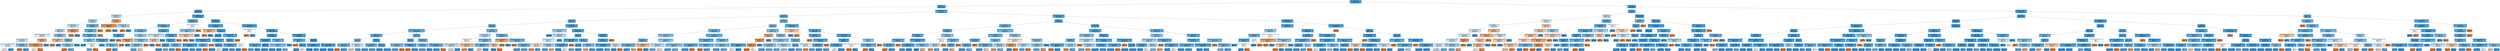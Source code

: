 digraph Tree {
node [shape=box, style="filled", color="black"] ;
0 [label="due_vs_submission_date <= 0.5\ngini = 0.083\nsamples = 153943\nvalue = [6670, 147273]", fillcolor="#399de5f3"] ;
1 [label="weight <= 1.5\ngini = 0.126\nsamples = 70923\nvalue = [4778, 66145]", fillcolor="#399de5ed"] ;
0 -> 1 [labeldistance=2.5, labelangle=45, headlabel="True"] ;
2 [label="date <= 33.0\ngini = 0.037\nsamples = 19112\nvalue = [363, 18749]", fillcolor="#399de5fa"] ;
1 -> 2 ;
3 [label="region_South Region <= 0.5\ngini = 0.474\nsamples = 262\nvalue = [101, 161]", fillcolor="#399de55f"] ;
2 -> 3 ;
4 [label="imd_band_0-10% <= 0.5\ngini = 0.458\nsamples = 245\nvalue = [87, 158]", fillcolor="#399de573"] ;
3 -> 4 ;
5 [label="region_Yorkshire Region <= 0.5\ngini = 0.478\nsamples = 203\nvalue = [80, 123]", fillcolor="#399de559"] ;
4 -> 5 ;
6 [label="url_clicks_by_days <= 0.5\ngini = 0.467\nsamples = 194\nvalue = [72, 122]", fillcolor="#399de569"] ;
5 -> 6 ;
7 [label="homepage_clicks_by_days_change <= 25.5\ngini = 0.493\nsamples = 123\nvalue = [54, 69]", fillcolor="#399de537"] ;
6 -> 7 ;
8 [label="forumng_clicks_by_days <= 0.5\ngini = 0.48\nsamples = 110\nvalue = [44, 66]", fillcolor="#399de555"] ;
7 -> 8 ;
9 [label="oucontent_clicks_by_days_change <= 29.5\ngini = 0.495\nsamples = 84\nvalue = [38, 46]", fillcolor="#399de52c"] ;
8 -> 9 ;
10 [label="gini = 0.5\nsamples = 75\nvalue = [37, 38]", fillcolor="#399de507"] ;
9 -> 10 ;
11 [label="gini = 0.198\nsamples = 9\nvalue = [1, 8]", fillcolor="#399de5df"] ;
9 -> 11 ;
12 [label="homepage_clicks_by_days <= 3.5\ngini = 0.355\nsamples = 26\nvalue = [6, 20]", fillcolor="#399de5b3"] ;
8 -> 12 ;
13 [label="gini = 0.0\nsamples = 3\nvalue = [3, 0]", fillcolor="#e58139ff"] ;
12 -> 13 ;
14 [label="gini = 0.227\nsamples = 23\nvalue = [3, 20]", fillcolor="#399de5d9"] ;
12 -> 14 ;
15 [label="imd_band_40-50% <= 0.5\ngini = 0.355\nsamples = 13\nvalue = [10, 3]", fillcolor="#e58139b3"] ;
7 -> 15 ;
16 [label="subpage_clicks_by_days_change <= 6.0\ngini = 0.165\nsamples = 11\nvalue = [10, 1]", fillcolor="#e58139e6"] ;
15 -> 16 ;
17 [label="gini = 0.5\nsamples = 2\nvalue = [1, 1]", fillcolor="#e5813900"] ;
16 -> 17 ;
18 [label="gini = 0.0\nsamples = 9\nvalue = [9, 0]", fillcolor="#e58139ff"] ;
16 -> 18 ;
19 [label="gini = 0.0\nsamples = 2\nvalue = [0, 2]", fillcolor="#399de5ff"] ;
15 -> 19 ;
20 [label="homepage_clicks_by_days <= 6.5\ngini = 0.378\nsamples = 71\nvalue = [18, 53]", fillcolor="#399de5a8"] ;
6 -> 20 ;
21 [label="subpage_clicks_by_days <= 6.5\ngini = 0.408\nsamples = 7\nvalue = [5, 2]", fillcolor="#e5813999"] ;
20 -> 21 ;
22 [label="gini = 0.0\nsamples = 5\nvalue = [5, 0]", fillcolor="#e58139ff"] ;
21 -> 22 ;
23 [label="gini = 0.0\nsamples = 2\nvalue = [0, 2]", fillcolor="#399de5ff"] ;
21 -> 23 ;
24 [label="region_Ireland <= 0.5\ngini = 0.324\nsamples = 64\nvalue = [13, 51]", fillcolor="#399de5be"] ;
20 -> 24 ;
25 [label="subpage_clicks_by_days <= 1.5\ngini = 0.39\nsamples = 49\nvalue = [13, 36]", fillcolor="#399de5a3"] ;
24 -> 25 ;
26 [label="gini = 0.0\nsamples = 2\nvalue = [2, 0]", fillcolor="#e58139ff"] ;
25 -> 26 ;
27 [label="gini = 0.359\nsamples = 47\nvalue = [11, 36]", fillcolor="#399de5b1"] ;
25 -> 27 ;
28 [label="gini = 0.0\nsamples = 15\nvalue = [0, 15]", fillcolor="#399de5ff"] ;
24 -> 28 ;
29 [label="num_of_prev_attempts <= 0.5\ngini = 0.198\nsamples = 9\nvalue = [8, 1]", fillcolor="#e58139df"] ;
5 -> 29 ;
30 [label="gini = 0.0\nsamples = 8\nvalue = [8, 0]", fillcolor="#e58139ff"] ;
29 -> 30 ;
31 [label="gini = 0.0\nsamples = 1\nvalue = [0, 1]", fillcolor="#399de5ff"] ;
29 -> 31 ;
32 [label="oucontent_clicks_by_days <= 92.0\ngini = 0.278\nsamples = 42\nvalue = [7, 35]", fillcolor="#399de5cc"] ;
4 -> 32 ;
33 [label="region_South West Region <= 0.5\ngini = 0.25\nsamples = 41\nvalue = [6, 35]", fillcolor="#399de5d3"] ;
32 -> 33 ;
34 [label="resource_clicks_by_days_change <= 1.5\ngini = 0.219\nsamples = 40\nvalue = [5, 35]", fillcolor="#399de5db"] ;
33 -> 34 ;
35 [label="due_vs_submission_date <= -0.5\ngini = 0.375\nsamples = 12\nvalue = [3, 9]", fillcolor="#399de5aa"] ;
34 -> 35 ;
36 [label="gini = 0.0\nsamples = 6\nvalue = [0, 6]", fillcolor="#399de5ff"] ;
35 -> 36 ;
37 [label="resource_clicks_by_days <= 0.5\ngini = 0.5\nsamples = 6\nvalue = [3, 3]", fillcolor="#e5813900"] ;
35 -> 37 ;
38 [label="gini = 0.375\nsamples = 4\nvalue = [1, 3]", fillcolor="#399de5aa"] ;
37 -> 38 ;
39 [label="gini = 0.0\nsamples = 2\nvalue = [2, 0]", fillcolor="#e58139ff"] ;
37 -> 39 ;
40 [label="homepage_clicks_by_days <= 17.5\ngini = 0.133\nsamples = 28\nvalue = [2, 26]", fillcolor="#399de5eb"] ;
34 -> 40 ;
41 [label="gini = 0.0\nsamples = 18\nvalue = [0, 18]", fillcolor="#399de5ff"] ;
40 -> 41 ;
42 [label="homepage_clicks_by_days <= 19.5\ngini = 0.32\nsamples = 10\nvalue = [2, 8]", fillcolor="#399de5bf"] ;
40 -> 42 ;
43 [label="gini = 0.0\nsamples = 1\nvalue = [1, 0]", fillcolor="#e58139ff"] ;
42 -> 43 ;
44 [label="gini = 0.198\nsamples = 9\nvalue = [1, 8]", fillcolor="#399de5df"] ;
42 -> 44 ;
45 [label="gini = 0.0\nsamples = 1\nvalue = [1, 0]", fillcolor="#e58139ff"] ;
33 -> 45 ;
46 [label="gini = 0.0\nsamples = 1\nvalue = [1, 0]", fillcolor="#e58139ff"] ;
32 -> 46 ;
47 [label="imd_band_70-80% <= 0.5\ngini = 0.291\nsamples = 17\nvalue = [14, 3]", fillcolor="#e58139c8"] ;
3 -> 47 ;
48 [label="oucollaborate_clicks_by_days_change <= 1.0\ngini = 0.133\nsamples = 14\nvalue = [13, 1]", fillcolor="#e58139eb"] ;
47 -> 48 ;
49 [label="gini = 0.0\nsamples = 13\nvalue = [13, 0]", fillcolor="#e58139ff"] ;
48 -> 49 ;
50 [label="gini = 0.0\nsamples = 1\nvalue = [0, 1]", fillcolor="#399de5ff"] ;
48 -> 50 ;
51 [label="homepage_clicks_by_days <= 7.5\ngini = 0.444\nsamples = 3\nvalue = [1, 2]", fillcolor="#399de57f"] ;
47 -> 51 ;
52 [label="gini = 0.0\nsamples = 1\nvalue = [1, 0]", fillcolor="#e58139ff"] ;
51 -> 52 ;
53 [label="gini = 0.0\nsamples = 2\nvalue = [0, 2]", fillcolor="#399de5ff"] ;
51 -> 53 ;
54 [label="due_vs_submission_date <= -6.5\ngini = 0.027\nsamples = 18850\nvalue = [262, 18588]", fillcolor="#399de5fb"] ;
2 -> 54 ;
55 [label="quiz_clicks_by_days <= 41.0\ngini = 0.19\nsamples = 638\nvalue = [68, 570]", fillcolor="#399de5e1"] ;
54 -> 55 ;
56 [label="due_vs_submission_date <= -24.5\ngini = 0.178\nsamples = 626\nvalue = [62, 564]", fillcolor="#399de5e3"] ;
55 -> 56 ;
57 [label="due_vs_submission_date <= -58.5\ngini = 0.288\nsamples = 155\nvalue = [27, 128]", fillcolor="#399de5c9"] ;
56 -> 57 ;
58 [label="num_of_prev_attempts <= 1.5\ngini = 0.027\nsamples = 72\nvalue = [1, 71]", fillcolor="#399de5fb"] ;
57 -> 58 ;
59 [label="gini = 0.0\nsamples = 71\nvalue = [0, 71]", fillcolor="#399de5ff"] ;
58 -> 59 ;
60 [label="gini = 0.0\nsamples = 1\nvalue = [1, 0]", fillcolor="#e58139ff"] ;
58 -> 60 ;
61 [label="due_vs_submission_date <= -53.5\ngini = 0.43\nsamples = 83\nvalue = [26, 57]", fillcolor="#399de58b"] ;
57 -> 61 ;
62 [label="region_London Region <= 0.5\ngini = 0.245\nsamples = 7\nvalue = [6, 1]", fillcolor="#e58139d4"] ;
61 -> 62 ;
63 [label="gini = 0.0\nsamples = 6\nvalue = [6, 0]", fillcolor="#e58139ff"] ;
62 -> 63 ;
64 [label="gini = 0.0\nsamples = 1\nvalue = [0, 1]", fillcolor="#399de5ff"] ;
62 -> 64 ;
65 [label="resource_clicks_by_days_change <= 5.0\ngini = 0.388\nsamples = 76\nvalue = [20, 56]", fillcolor="#399de5a4"] ;
61 -> 65 ;
66 [label="region_Yorkshire Region <= 0.5\ngini = 0.368\nsamples = 74\nvalue = [18, 56]", fillcolor="#399de5ad"] ;
65 -> 66 ;
67 [label="gini = 0.331\nsamples = 67\nvalue = [14, 53]", fillcolor="#399de5bc"] ;
66 -> 67 ;
68 [label="gini = 0.49\nsamples = 7\nvalue = [4, 3]", fillcolor="#e5813940"] ;
66 -> 68 ;
69 [label="gini = 0.0\nsamples = 2\nvalue = [2, 0]", fillcolor="#e58139ff"] ;
65 -> 69 ;
70 [label="assessment_type_TMA <= 0.5\ngini = 0.138\nsamples = 471\nvalue = [35, 436]", fillcolor="#399de5eb"] ;
56 -> 70 ;
71 [label="highest_education_A Level or Equivalent <= 0.5\ngini = 0.48\nsamples = 10\nvalue = [4, 6]", fillcolor="#399de555"] ;
70 -> 71 ;
72 [label="quiz_clicks_by_days <= 3.0\ngini = 0.444\nsamples = 6\nvalue = [4, 2]", fillcolor="#e581397f"] ;
71 -> 72 ;
73 [label="gini = 0.0\nsamples = 2\nvalue = [0, 2]", fillcolor="#399de5ff"] ;
72 -> 73 ;
74 [label="gini = 0.0\nsamples = 4\nvalue = [4, 0]", fillcolor="#e58139ff"] ;
72 -> 74 ;
75 [label="gini = 0.0\nsamples = 4\nvalue = [0, 4]", fillcolor="#399de5ff"] ;
71 -> 75 ;
76 [label="forumng_clicks_by_days <= 81.0\ngini = 0.125\nsamples = 461\nvalue = [31, 430]", fillcolor="#399de5ed"] ;
70 -> 76 ;
77 [label="imd_band_70-80% <= 0.5\ngini = 0.122\nsamples = 460\nvalue = [30, 430]", fillcolor="#399de5ed"] ;
76 -> 77 ;
78 [label="region_Wales <= 0.5\ngini = 0.109\nsamples = 432\nvalue = [25, 407]", fillcolor="#399de5ef"] ;
77 -> 78 ;
79 [label="gini = 0.102\nsamples = 425\nvalue = [23, 402]", fillcolor="#399de5f0"] ;
78 -> 79 ;
80 [label="gini = 0.408\nsamples = 7\nvalue = [2, 5]", fillcolor="#399de599"] ;
78 -> 80 ;
81 [label="num_of_prev_attempts <= 0.5\ngini = 0.293\nsamples = 28\nvalue = [5, 23]", fillcolor="#399de5c8"] ;
77 -> 81 ;
82 [label="gini = 0.252\nsamples = 27\nvalue = [4, 23]", fillcolor="#399de5d3"] ;
81 -> 82 ;
83 [label="gini = 0.0\nsamples = 1\nvalue = [1, 0]", fillcolor="#e58139ff"] ;
81 -> 83 ;
84 [label="gini = 0.0\nsamples = 1\nvalue = [1, 0]", fillcolor="#e58139ff"] ;
76 -> 84 ;
85 [label="homepage_clicks_by_days <= 20.0\ngini = 0.5\nsamples = 12\nvalue = [6, 6]", fillcolor="#e5813900"] ;
55 -> 85 ;
86 [label="oucontent_clicks_by_days_change <= 16.5\ngini = 0.375\nsamples = 8\nvalue = [2, 6]", fillcolor="#399de5aa"] ;
85 -> 86 ;
87 [label="homepage_clicks_by_days_change <= 6.5\ngini = 0.444\nsamples = 3\nvalue = [2, 1]", fillcolor="#e581397f"] ;
86 -> 87 ;
88 [label="gini = 0.0\nsamples = 2\nvalue = [2, 0]", fillcolor="#e58139ff"] ;
87 -> 88 ;
89 [label="gini = 0.0\nsamples = 1\nvalue = [0, 1]", fillcolor="#399de5ff"] ;
87 -> 89 ;
90 [label="gini = 0.0\nsamples = 5\nvalue = [0, 5]", fillcolor="#399de5ff"] ;
86 -> 90 ;
91 [label="gini = 0.0\nsamples = 4\nvalue = [4, 0]", fillcolor="#e58139ff"] ;
85 -> 91 ;
92 [label="studied_credits <= 52.5\ngini = 0.021\nsamples = 18212\nvalue = [194, 18018]", fillcolor="#399de5fc"] ;
54 -> 92 ;
93 [label="resource_clicks_by_days_change <= -20.0\ngini = 0.068\nsamples = 1635\nvalue = [58, 1577]", fillcolor="#399de5f6"] ;
92 -> 93 ;
94 [label="quiz_clicks_by_days_change <= 6.5\ngini = 0.375\nsamples = 4\nvalue = [3, 1]", fillcolor="#e58139aa"] ;
93 -> 94 ;
95 [label="gini = 0.0\nsamples = 3\nvalue = [3, 0]", fillcolor="#e58139ff"] ;
94 -> 95 ;
96 [label="gini = 0.0\nsamples = 1\nvalue = [0, 1]", fillcolor="#399de5ff"] ;
94 -> 96 ;
97 [label="imd_band_0-10% <= 0.5\ngini = 0.065\nsamples = 1631\nvalue = [55, 1576]", fillcolor="#399de5f6"] ;
93 -> 97 ;
98 [label="date <= 225.5\ngini = 0.054\nsamples = 1440\nvalue = [40, 1400]", fillcolor="#399de5f8"] ;
97 -> 98 ;
99 [label="highest_education_No Formal quals <= 0.5\ngini = 0.036\nsamples = 1077\nvalue = [20, 1057]", fillcolor="#399de5fa"] ;
98 -> 99 ;
100 [label="homepage_clicks_by_days_change <= 27.0\ngini = 0.033\nsamples = 1064\nvalue = [18, 1046]", fillcolor="#399de5fb"] ;
99 -> 100 ;
101 [label="gini = 0.03\nsamples = 1047\nvalue = [16, 1031]", fillcolor="#399de5fb"] ;
100 -> 101 ;
102 [label="gini = 0.208\nsamples = 17\nvalue = [2, 15]", fillcolor="#399de5dd"] ;
100 -> 102 ;
103 [label="imd_band_40-50% <= 0.5\ngini = 0.26\nsamples = 13\nvalue = [2, 11]", fillcolor="#399de5d1"] ;
99 -> 103 ;
104 [label="gini = 0.153\nsamples = 12\nvalue = [1, 11]", fillcolor="#399de5e8"] ;
103 -> 104 ;
105 [label="gini = 0.0\nsamples = 1\nvalue = [1, 0]", fillcolor="#e58139ff"] ;
103 -> 105 ;
106 [label="due_vs_submission_date <= -3.0\ngini = 0.104\nsamples = 363\nvalue = [20, 343]", fillcolor="#399de5f0"] ;
98 -> 106 ;
107 [label="gini = 0.0\nsamples = 2\nvalue = [2, 0]", fillcolor="#e58139ff"] ;
106 -> 107 ;
108 [label="region_Wales <= 0.5\ngini = 0.095\nsamples = 361\nvalue = [18, 343]", fillcolor="#399de5f2"] ;
106 -> 108 ;
109 [label="gini = 0.09\nsamples = 359\nvalue = [17, 342]", fillcolor="#399de5f2"] ;
108 -> 109 ;
110 [label="gini = 0.5\nsamples = 2\nvalue = [1, 1]", fillcolor="#e5813900"] ;
108 -> 110 ;
111 [label="glossary_clicks_by_days_change <= 4.5\ngini = 0.145\nsamples = 191\nvalue = [15, 176]", fillcolor="#399de5e9"] ;
97 -> 111 ;
112 [label="region_Wales <= 0.5\ngini = 0.137\nsamples = 190\nvalue = [14, 176]", fillcolor="#399de5eb"] ;
111 -> 112 ;
113 [label="region_North Western Region <= 0.5\ngini = 0.121\nsamples = 186\nvalue = [12, 174]", fillcolor="#399de5ed"] ;
112 -> 113 ;
114 [label="gini = 0.058\nsamples = 135\nvalue = [4, 131]", fillcolor="#399de5f7"] ;
113 -> 114 ;
115 [label="gini = 0.265\nsamples = 51\nvalue = [8, 43]", fillcolor="#399de5d0"] ;
113 -> 115 ;
116 [label="gender_M <= 0.5\ngini = 0.5\nsamples = 4\nvalue = [2, 2]", fillcolor="#e5813900"] ;
112 -> 116 ;
117 [label="gini = 0.0\nsamples = 2\nvalue = [0, 2]", fillcolor="#399de5ff"] ;
116 -> 117 ;
118 [label="gini = 0.0\nsamples = 2\nvalue = [2, 0]", fillcolor="#e58139ff"] ;
116 -> 118 ;
119 [label="gini = 0.0\nsamples = 1\nvalue = [1, 0]", fillcolor="#e58139ff"] ;
111 -> 119 ;
120 [label="glossary_clicks_by_days_change <= -11.5\ngini = 0.016\nsamples = 16577\nvalue = [136, 16441]", fillcolor="#399de5fd"] ;
92 -> 120 ;
121 [label="forumng_clicks_by_days <= 335.5\ngini = 0.5\nsamples = 2\nvalue = [1, 1]", fillcolor="#e5813900"] ;
120 -> 121 ;
122 [label="gini = 0.0\nsamples = 1\nvalue = [1, 0]", fillcolor="#e58139ff"] ;
121 -> 122 ;
123 [label="gini = 0.0\nsamples = 1\nvalue = [0, 1]", fillcolor="#399de5ff"] ;
121 -> 123 ;
124 [label="forumng_clicks_by_days <= 6.5\ngini = 0.016\nsamples = 16575\nvalue = [135, 16440]", fillcolor="#399de5fd"] ;
120 -> 124 ;
125 [label="page_clicks_by_days <= 8.0\ngini = 0.025\nsamples = 8233\nvalue = [103, 8130]", fillcolor="#399de5fc"] ;
124 -> 125 ;
126 [label="assessment_type_CMA <= 0.5\ngini = 0.024\nsamples = 8220\nvalue = [101, 8119]", fillcolor="#399de5fc"] ;
125 -> 126 ;
127 [label="homepage_clicks_by_days <= 1.5\ngini = 0.134\nsamples = 69\nvalue = [5, 64]", fillcolor="#399de5eb"] ;
126 -> 127 ;
128 [label="gini = 0.308\nsamples = 21\nvalue = [4, 17]", fillcolor="#399de5c3"] ;
127 -> 128 ;
129 [label="gini = 0.041\nsamples = 48\nvalue = [1, 47]", fillcolor="#399de5fa"] ;
127 -> 129 ;
130 [label="disability_Y <= 0.5\ngini = 0.023\nsamples = 8151\nvalue = [96, 8055]", fillcolor="#399de5fc"] ;
126 -> 130 ;
131 [label="gini = 0.02\nsamples = 7387\nvalue = [74, 7313]", fillcolor="#399de5fc"] ;
130 -> 131 ;
132 [label="gini = 0.056\nsamples = 764\nvalue = [22, 742]", fillcolor="#399de5f7"] ;
130 -> 132 ;
133 [label="subpage_clicks_by_days <= 42.0\ngini = 0.26\nsamples = 13\nvalue = [2, 11]", fillcolor="#399de5d1"] ;
125 -> 133 ;
134 [label="questionnaire_clicks_by_days_change <= -8.0\ngini = 0.346\nsamples = 9\nvalue = [2, 7]", fillcolor="#399de5b6"] ;
133 -> 134 ;
135 [label="gini = 0.0\nsamples = 1\nvalue = [0, 1]", fillcolor="#399de5ff"] ;
134 -> 135 ;
136 [label="gini = 0.375\nsamples = 8\nvalue = [2, 6]", fillcolor="#399de5aa"] ;
134 -> 136 ;
137 [label="gini = 0.0\nsamples = 4\nvalue = [0, 4]", fillcolor="#399de5ff"] ;
133 -> 137 ;
138 [label="quiz_clicks_by_days_change <= -37.5\ngini = 0.008\nsamples = 8342\nvalue = [32, 8310]", fillcolor="#399de5fe"] ;
124 -> 138 ;
139 [label="url_clicks_by_days_change <= -5.0\ngini = 0.219\nsamples = 16\nvalue = [2, 14]", fillcolor="#399de5db"] ;
138 -> 139 ;
140 [label="gini = 0.0\nsamples = 1\nvalue = [1, 0]", fillcolor="#e58139ff"] ;
139 -> 140 ;
141 [label="disability_Y <= 0.5\ngini = 0.124\nsamples = 15\nvalue = [1, 14]", fillcolor="#399de5ed"] ;
139 -> 141 ;
142 [label="gini = 0.0\nsamples = 13\nvalue = [0, 13]", fillcolor="#399de5ff"] ;
141 -> 142 ;
143 [label="gini = 0.5\nsamples = 2\nvalue = [1, 1]", fillcolor="#e5813900"] ;
141 -> 143 ;
144 [label="date <= 155.5\ngini = 0.007\nsamples = 8326\nvalue = [30, 8296]", fillcolor="#399de5fe"] ;
138 -> 144 ;
145 [label="quiz_clicks_by_days_change <= 39.5\ngini = 0.003\nsamples = 5377\nvalue = [8, 5369]", fillcolor="#399de5ff"] ;
144 -> 145 ;
146 [label="gini = 0.003\nsamples = 5367\nvalue = [7, 5360]", fillcolor="#399de5ff"] ;
145 -> 146 ;
147 [label="gini = 0.18\nsamples = 10\nvalue = [1, 9]", fillcolor="#399de5e3"] ;
145 -> 147 ;
148 [label="forumng_clicks_by_days_change <= 17.5\ngini = 0.015\nsamples = 2949\nvalue = [22, 2927]", fillcolor="#399de5fd"] ;
144 -> 148 ;
149 [label="gini = 0.011\nsamples = 2427\nvalue = [14, 2413]", fillcolor="#399de5fe"] ;
148 -> 149 ;
150 [label="gini = 0.03\nsamples = 522\nvalue = [8, 514]", fillcolor="#399de5fb"] ;
148 -> 150 ;
151 [label="homepage_clicks_by_days <= 9.5\ngini = 0.156\nsamples = 51811\nvalue = [4415, 47396]", fillcolor="#399de5e7"] ;
1 -> 151 ;
152 [label="weight <= 19.0\ngini = 0.227\nsamples = 17645\nvalue = [2306, 15339]", fillcolor="#399de5d9"] ;
151 -> 152 ;
153 [label="weight <= 17.75\ngini = 0.188\nsamples = 11165\nvalue = [1172, 9993]", fillcolor="#399de5e1"] ;
152 -> 153 ;
154 [label="date <= 150.0\ngini = 0.224\nsamples = 7266\nvalue = [936, 6330]", fillcolor="#399de5d9"] ;
153 -> 154 ;
155 [label="highest_education_Lower Than A Level <= 0.5\ngini = 0.21\nsamples = 6438\nvalue = [769, 5669]", fillcolor="#399de5dc"] ;
154 -> 155 ;
156 [label="due_vs_submission_date <= -7.5\ngini = 0.187\nsamples = 4455\nvalue = [464, 3991]", fillcolor="#399de5e1"] ;
155 -> 156 ;
157 [label="date <= 64.5\ngini = 0.291\nsamples = 430\nvalue = [76, 354]", fillcolor="#399de5c8"] ;
156 -> 157 ;
158 [label="due_vs_submission_date <= -114.5\ngini = 0.242\nsamples = 369\nvalue = [52, 317]", fillcolor="#399de5d5"] ;
157 -> 158 ;
159 [label="gini = 0.0\nsamples = 2\nvalue = [2, 0]", fillcolor="#e58139ff"] ;
158 -> 159 ;
160 [label="gini = 0.235\nsamples = 367\nvalue = [50, 317]", fillcolor="#399de5d7"] ;
158 -> 160 ;
161 [label="due_vs_submission_date <= -12.5\ngini = 0.477\nsamples = 61\nvalue = [24, 37]", fillcolor="#399de55a"] ;
157 -> 161 ;
162 [label="gini = 0.492\nsamples = 32\nvalue = [18, 14]", fillcolor="#e5813939"] ;
161 -> 162 ;
163 [label="gini = 0.328\nsamples = 29\nvalue = [6, 23]", fillcolor="#399de5bc"] ;
161 -> 163 ;
164 [label="weight <= 4.5\ngini = 0.174\nsamples = 4025\nvalue = [388, 3637]", fillcolor="#399de5e4"] ;
156 -> 164 ;
165 [label="due_vs_submission_date <= -2.5\ngini = 0.225\nsamples = 928\nvalue = [120, 808]", fillcolor="#399de5d9"] ;
164 -> 165 ;
166 [label="gini = 0.172\nsamples = 570\nvalue = [54, 516]", fillcolor="#399de5e4"] ;
165 -> 166 ;
167 [label="gini = 0.301\nsamples = 358\nvalue = [66, 292]", fillcolor="#399de5c5"] ;
165 -> 167 ;
168 [label="date <= 24.5\ngini = 0.158\nsamples = 3097\nvalue = [268, 2829]", fillcolor="#399de5e7"] ;
164 -> 168 ;
169 [label="gini = 0.058\nsamples = 538\nvalue = [16, 522]", fillcolor="#399de5f7"] ;
168 -> 169 ;
170 [label="gini = 0.178\nsamples = 2559\nvalue = [252, 2307]", fillcolor="#399de5e3"] ;
168 -> 170 ;
171 [label="date <= 24.5\ngini = 0.26\nsamples = 1983\nvalue = [305, 1678]", fillcolor="#399de5d1"] ;
155 -> 171 ;
172 [label="weight <= 3.5\ngini = 0.175\nsamples = 588\nvalue = [57, 531]", fillcolor="#399de5e4"] ;
171 -> 172 ;
173 [label="oucollaborate_clicks_by_days <= 0.5\ngini = 0.315\nsamples = 153\nvalue = [30, 123]", fillcolor="#399de5c1"] ;
172 -> 173 ;
174 [label="gini = 0.302\nsamples = 151\nvalue = [28, 123]", fillcolor="#399de5c5"] ;
173 -> 174 ;
175 [label="gini = 0.0\nsamples = 2\nvalue = [2, 0]", fillcolor="#e58139ff"] ;
173 -> 175 ;
176 [label="due_vs_submission_date <= -55.5\ngini = 0.116\nsamples = 435\nvalue = [27, 408]", fillcolor="#399de5ee"] ;
172 -> 176 ;
177 [label="gini = 0.0\nsamples = 2\nvalue = [2, 0]", fillcolor="#e58139ff"] ;
176 -> 177 ;
178 [label="gini = 0.109\nsamples = 433\nvalue = [25, 408]", fillcolor="#399de5ef"] ;
176 -> 178 ;
179 [label="url_clicks_by_days <= 0.5\ngini = 0.292\nsamples = 1395\nvalue = [248, 1147]", fillcolor="#399de5c8"] ;
171 -> 179 ;
180 [label="ouwiki_clicks_by_days <= 1.5\ngini = 0.313\nsamples = 1135\nvalue = [220, 915]", fillcolor="#399de5c2"] ;
179 -> 180 ;
181 [label="gini = 0.322\nsamples = 1081\nvalue = [218, 863]", fillcolor="#399de5bf"] ;
180 -> 181 ;
182 [label="gini = 0.071\nsamples = 54\nvalue = [2, 52]", fillcolor="#399de5f5"] ;
180 -> 182 ;
183 [label="dualpane_clicks_by_days_change <= 1.5\ngini = 0.192\nsamples = 260\nvalue = [28, 232]", fillcolor="#399de5e0"] ;
179 -> 183 ;
184 [label="gini = 0.187\nsamples = 259\nvalue = [27, 232]", fillcolor="#399de5e1"] ;
183 -> 184 ;
185 [label="gini = 0.0\nsamples = 1\nvalue = [1, 0]", fillcolor="#e58139ff"] ;
183 -> 185 ;
186 [label="assessment_type_CMA <= 0.5\ngini = 0.322\nsamples = 828\nvalue = [167, 661]", fillcolor="#399de5bf"] ;
154 -> 186 ;
187 [label="forumng_clicks_by_days <= 0.5\ngini = 0.466\nsamples = 149\nvalue = [55, 94]", fillcolor="#399de56a"] ;
186 -> 187 ;
188 [label="studied_credits <= 72.5\ngini = 0.499\nsamples = 79\nvalue = [41, 38]", fillcolor="#e5813913"] ;
187 -> 188 ;
189 [label="oucontent_clicks_by_days_change <= 15.5\ngini = 0.473\nsamples = 47\nvalue = [18, 29]", fillcolor="#399de561"] ;
188 -> 189 ;
190 [label="gini = 0.499\nsamples = 38\nvalue = [18, 20]", fillcolor="#399de519"] ;
189 -> 190 ;
191 [label="gini = 0.0\nsamples = 9\nvalue = [0, 9]", fillcolor="#399de5ff"] ;
189 -> 191 ;
192 [label="subpage_clicks_by_days_change <= 9.0\ngini = 0.404\nsamples = 32\nvalue = [23, 9]", fillcolor="#e581399b"] ;
188 -> 192 ;
193 [label="gini = 0.358\nsamples = 30\nvalue = [23, 7]", fillcolor="#e58139b1"] ;
192 -> 193 ;
194 [label="gini = 0.0\nsamples = 2\nvalue = [0, 2]", fillcolor="#399de5ff"] ;
192 -> 194 ;
195 [label="ouelluminate_clicks_by_days <= 0.5\ngini = 0.32\nsamples = 70\nvalue = [14, 56]", fillcolor="#399de5bf"] ;
187 -> 195 ;
196 [label="subpage_clicks_by_days_change <= -11.0\ngini = 0.264\nsamples = 64\nvalue = [10, 54]", fillcolor="#399de5d0"] ;
195 -> 196 ;
197 [label="gini = 0.49\nsamples = 7\nvalue = [4, 3]", fillcolor="#e5813940"] ;
196 -> 197 ;
198 [label="gini = 0.188\nsamples = 57\nvalue = [6, 51]", fillcolor="#399de5e1"] ;
196 -> 198 ;
199 [label="age_band_0-35 <= 0.5\ngini = 0.444\nsamples = 6\nvalue = [4, 2]", fillcolor="#e581397f"] ;
195 -> 199 ;
200 [label="gini = 0.0\nsamples = 2\nvalue = [0, 2]", fillcolor="#399de5ff"] ;
199 -> 200 ;
201 [label="gini = 0.0\nsamples = 4\nvalue = [4, 0]", fillcolor="#e58139ff"] ;
199 -> 201 ;
202 [label="due_vs_submission_date <= -7.0\ngini = 0.275\nsamples = 679\nvalue = [112, 567]", fillcolor="#399de5cd"] ;
186 -> 202 ;
203 [label="region_North Western Region <= 0.5\ngini = 0.245\nsamples = 7\nvalue = [6, 1]", fillcolor="#e58139d4"] ;
202 -> 203 ;
204 [label="gini = 0.0\nsamples = 6\nvalue = [6, 0]", fillcolor="#e58139ff"] ;
203 -> 204 ;
205 [label="gini = 0.0\nsamples = 1\nvalue = [0, 1]", fillcolor="#399de5ff"] ;
203 -> 205 ;
206 [label="homepage_clicks_by_days_change <= -55.5\ngini = 0.266\nsamples = 672\nvalue = [106, 566]", fillcolor="#399de5cf"] ;
202 -> 206 ;
207 [label="gini = 0.0\nsamples = 2\nvalue = [2, 0]", fillcolor="#e58139ff"] ;
206 -> 207 ;
208 [label="quiz_clicks_by_days_change <= 4.0\ngini = 0.262\nsamples = 670\nvalue = [104, 566]", fillcolor="#399de5d0"] ;
206 -> 208 ;
209 [label="gini = 0.211\nsamples = 408\nvalue = [49, 359]", fillcolor="#399de5dc"] ;
208 -> 209 ;
210 [label="gini = 0.332\nsamples = 262\nvalue = [55, 207]", fillcolor="#399de5bb"] ;
208 -> 210 ;
211 [label="due_vs_submission_date <= -29.5\ngini = 0.114\nsamples = 3899\nvalue = [236, 3663]", fillcolor="#399de5ef"] ;
153 -> 211 ;
212 [label="forumng_clicks_by_days_change <= -7.0\ngini = 0.424\nsamples = 82\nvalue = [25, 57]", fillcolor="#399de58f"] ;
211 -> 212 ;
213 [label="gini = 0.0\nsamples = 15\nvalue = [0, 15]", fillcolor="#399de5ff"] ;
212 -> 213 ;
214 [label="region_West Midlands Region <= 0.5\ngini = 0.468\nsamples = 67\nvalue = [25, 42]", fillcolor="#399de567"] ;
212 -> 214 ;
215 [label="homepage_clicks_by_days <= 1.5\ngini = 0.49\nsamples = 58\nvalue = [25, 33]", fillcolor="#399de53e"] ;
214 -> 215 ;
216 [label="num_of_prev_attempts <= 0.5\ngini = 0.48\nsamples = 25\nvalue = [15, 10]", fillcolor="#e5813955"] ;
215 -> 216 ;
217 [label="gini = 0.346\nsamples = 18\nvalue = [14, 4]", fillcolor="#e58139b6"] ;
216 -> 217 ;
218 [label="gini = 0.245\nsamples = 7\nvalue = [1, 6]", fillcolor="#399de5d4"] ;
216 -> 218 ;
219 [label="subpage_clicks_by_days <= 1.5\ngini = 0.422\nsamples = 33\nvalue = [10, 23]", fillcolor="#399de590"] ;
215 -> 219 ;
220 [label="gini = 0.278\nsamples = 24\nvalue = [4, 20]", fillcolor="#399de5cc"] ;
219 -> 220 ;
221 [label="gini = 0.444\nsamples = 9\nvalue = [6, 3]", fillcolor="#e581397f"] ;
219 -> 221 ;
222 [label="gini = 0.0\nsamples = 9\nvalue = [0, 9]", fillcolor="#399de5ff"] ;
214 -> 222 ;
223 [label="homepage_clicks_by_days <= 1.5\ngini = 0.104\nsamples = 3817\nvalue = [211, 3606]", fillcolor="#399de5f0"] ;
211 -> 223 ;
224 [label="date <= 85.5\ngini = 0.158\nsamples = 877\nvalue = [76, 801]", fillcolor="#399de5e7"] ;
223 -> 224 ;
225 [label="forumng_clicks_by_days_change <= 24.5\ngini = 0.065\nsamples = 299\nvalue = [10, 289]", fillcolor="#399de5f6"] ;
224 -> 225 ;
226 [label="quiz_clicks_by_days_change <= 20.0\ngini = 0.059\nsamples = 298\nvalue = [9, 289]", fillcolor="#399de5f7"] ;
225 -> 226 ;
227 [label="gini = 0.053\nsamples = 296\nvalue = [8, 288]", fillcolor="#399de5f8"] ;
226 -> 227 ;
228 [label="gini = 0.5\nsamples = 2\nvalue = [1, 1]", fillcolor="#e5813900"] ;
226 -> 228 ;
229 [label="gini = 0.0\nsamples = 1\nvalue = [1, 0]", fillcolor="#e58139ff"] ;
225 -> 229 ;
230 [label="imd_band_0-10% <= 0.5\ngini = 0.202\nsamples = 578\nvalue = [66, 512]", fillcolor="#399de5de"] ;
224 -> 230 ;
231 [label="date <= 92.5\ngini = 0.174\nsamples = 487\nvalue = [47, 440]", fillcolor="#399de5e4"] ;
230 -> 231 ;
232 [label="gini = 0.375\nsamples = 36\nvalue = [9, 27]", fillcolor="#399de5aa"] ;
231 -> 232 ;
233 [label="gini = 0.154\nsamples = 451\nvalue = [38, 413]", fillcolor="#399de5e8"] ;
231 -> 233 ;
234 [label="due_vs_submission_date <= -13.5\ngini = 0.33\nsamples = 91\nvalue = [19, 72]", fillcolor="#399de5bc"] ;
230 -> 234 ;
235 [label="gini = 0.444\nsamples = 12\nvalue = [8, 4]", fillcolor="#e581397f"] ;
234 -> 235 ;
236 [label="gini = 0.24\nsamples = 79\nvalue = [11, 68]", fillcolor="#399de5d6"] ;
234 -> 236 ;
237 [label="url_clicks_by_days <= 8.0\ngini = 0.088\nsamples = 2940\nvalue = [135, 2805]", fillcolor="#399de5f3"] ;
223 -> 237 ;
238 [label="quiz_clicks_by_days <= 43.0\ngini = 0.087\nsamples = 2939\nvalue = [134, 2805]", fillcolor="#399de5f3"] ;
237 -> 238 ;
239 [label="highest_education_No Formal quals <= 0.5\ngini = 0.086\nsamples = 2934\nvalue = [132, 2802]", fillcolor="#399de5f3"] ;
238 -> 239 ;
240 [label="gini = 0.084\nsamples = 2909\nvalue = [127, 2782]", fillcolor="#399de5f3"] ;
239 -> 240 ;
241 [label="gini = 0.32\nsamples = 25\nvalue = [5, 20]", fillcolor="#399de5bf"] ;
239 -> 241 ;
242 [label="studied_credits <= 90.0\ngini = 0.48\nsamples = 5\nvalue = [2, 3]", fillcolor="#399de555"] ;
238 -> 242 ;
243 [label="gini = 0.0\nsamples = 3\nvalue = [0, 3]", fillcolor="#399de5ff"] ;
242 -> 243 ;
244 [label="gini = 0.0\nsamples = 2\nvalue = [2, 0]", fillcolor="#e58139ff"] ;
242 -> 244 ;
245 [label="gini = 0.0\nsamples = 1\nvalue = [1, 0]", fillcolor="#e58139ff"] ;
237 -> 245 ;
246 [label="weight <= 26.5\ngini = 0.289\nsamples = 6480\nvalue = [1134, 5346]", fillcolor="#399de5c9"] ;
152 -> 246 ;
247 [label="date <= 141.0\ngini = 0.326\nsamples = 5121\nvalue = [1048, 4073]", fillcolor="#399de5bd"] ;
246 -> 247 ;
248 [label="due_vs_submission_date <= -7.5\ngini = 0.283\nsamples = 2788\nvalue = [475, 2313]", fillcolor="#399de5cb"] ;
247 -> 248 ;
249 [label="oucontent_clicks_by_days_change <= -27.5\ngini = 0.365\nsamples = 717\nvalue = [172, 545]", fillcolor="#399de5af"] ;
248 -> 249 ;
250 [label="studied_credits <= 217.5\ngini = 0.231\nsamples = 180\nvalue = [24, 156]", fillcolor="#399de5d8"] ;
249 -> 250 ;
251 [label="resource_clicks_by_days_change <= 4.0\ngini = 0.21\nsamples = 176\nvalue = [21, 155]", fillcolor="#399de5dc"] ;
250 -> 251 ;
252 [label="gini = 0.196\nsamples = 173\nvalue = [19, 154]", fillcolor="#399de5e0"] ;
251 -> 252 ;
253 [label="gini = 0.444\nsamples = 3\nvalue = [2, 1]", fillcolor="#e581397f"] ;
251 -> 253 ;
254 [label="ouwiki_clicks_by_days_change <= 2.0\ngini = 0.375\nsamples = 4\nvalue = [3, 1]", fillcolor="#e58139aa"] ;
250 -> 254 ;
255 [label="gini = 0.0\nsamples = 3\nvalue = [3, 0]", fillcolor="#e58139ff"] ;
254 -> 255 ;
256 [label="gini = 0.0\nsamples = 1\nvalue = [0, 1]", fillcolor="#399de5ff"] ;
254 -> 256 ;
257 [label="oucontent_clicks_by_days_change <= -7.5\ngini = 0.399\nsamples = 537\nvalue = [148, 389]", fillcolor="#399de59e"] ;
249 -> 257 ;
258 [label="resource_clicks_by_days_change <= -0.5\ngini = 0.467\nsamples = 180\nvalue = [67, 113]", fillcolor="#399de568"] ;
257 -> 258 ;
259 [label="gini = 0.37\nsamples = 98\nvalue = [24, 74]", fillcolor="#399de5ac"] ;
258 -> 259 ;
260 [label="gini = 0.499\nsamples = 82\nvalue = [43, 39]", fillcolor="#e5813918"] ;
258 -> 260 ;
261 [label="highest_education_A Level or Equivalent <= 0.5\ngini = 0.351\nsamples = 357\nvalue = [81, 276]", fillcolor="#399de5b4"] ;
257 -> 261 ;
262 [label="gini = 0.278\nsamples = 174\nvalue = [29, 145]", fillcolor="#399de5cc"] ;
261 -> 262 ;
263 [label="gini = 0.407\nsamples = 183\nvalue = [52, 131]", fillcolor="#399de59a"] ;
261 -> 263 ;
264 [label="highest_education_Lower Than A Level <= 0.5\ngini = 0.25\nsamples = 2071\nvalue = [303, 1768]", fillcolor="#399de5d3"] ;
248 -> 264 ;
265 [label="homepage_clicks_by_days_change <= 0.5\ngini = 0.215\nsamples = 1433\nvalue = [176, 1257]", fillcolor="#399de5db"] ;
264 -> 265 ;
266 [label="forumng_clicks_by_days_change <= 46.0\ngini = 0.185\nsamples = 1093\nvalue = [113, 980]", fillcolor="#399de5e2"] ;
265 -> 266 ;
267 [label="gini = 0.183\nsamples = 1091\nvalue = [111, 980]", fillcolor="#399de5e2"] ;
266 -> 267 ;
268 [label="gini = 0.0\nsamples = 2\nvalue = [2, 0]", fillcolor="#e58139ff"] ;
266 -> 268 ;
269 [label="oucontent_clicks_by_days_change <= -41.0\ngini = 0.302\nsamples = 340\nvalue = [63, 277]", fillcolor="#399de5c5"] ;
265 -> 269 ;
270 [label="gini = 0.0\nsamples = 3\nvalue = [3, 0]", fillcolor="#e58139ff"] ;
269 -> 270 ;
271 [label="gini = 0.293\nsamples = 337\nvalue = [60, 277]", fillcolor="#399de5c8"] ;
269 -> 271 ;
272 [label="oucontent_clicks_by_days <= 45.5\ngini = 0.319\nsamples = 638\nvalue = [127, 511]", fillcolor="#399de5c0"] ;
264 -> 272 ;
273 [label="oucontent_clicks_by_days_change <= -10.5\ngini = 0.339\nsamples = 579\nvalue = [125, 454]", fillcolor="#399de5b9"] ;
272 -> 273 ;
274 [label="gini = 0.246\nsamples = 188\nvalue = [27, 161]", fillcolor="#399de5d4"] ;
273 -> 274 ;
275 [label="gini = 0.376\nsamples = 391\nvalue = [98, 293]", fillcolor="#399de5aa"] ;
273 -> 275 ;
276 [label="homepage_clicks_by_days_change <= -27.5\ngini = 0.065\nsamples = 59\nvalue = [2, 57]", fillcolor="#399de5f6"] ;
272 -> 276 ;
277 [label="gini = 0.5\nsamples = 2\nvalue = [1, 1]", fillcolor="#e5813900"] ;
276 -> 277 ;
278 [label="gini = 0.034\nsamples = 57\nvalue = [1, 56]", fillcolor="#399de5fa"] ;
276 -> 278 ;
279 [label="due_vs_submission_date <= -29.0\ngini = 0.371\nsamples = 2333\nvalue = [573, 1760]", fillcolor="#399de5ac"] ;
247 -> 279 ;
280 [label="studied_credits <= 135.0\ngini = 0.32\nsamples = 20\nvalue = [16, 4]", fillcolor="#e58139bf"] ;
279 -> 280 ;
281 [label="imd_band_80-90% <= 0.5\ngini = 0.198\nsamples = 18\nvalue = [16, 2]", fillcolor="#e58139df"] ;
280 -> 281 ;
282 [label="imd_band_30-40% <= 0.5\ngini = 0.111\nsamples = 17\nvalue = [16, 1]", fillcolor="#e58139ef"] ;
281 -> 282 ;
283 [label="gini = 0.0\nsamples = 15\nvalue = [15, 0]", fillcolor="#e58139ff"] ;
282 -> 283 ;
284 [label="gini = 0.5\nsamples = 2\nvalue = [1, 1]", fillcolor="#e5813900"] ;
282 -> 284 ;
285 [label="gini = 0.0\nsamples = 1\nvalue = [0, 1]", fillcolor="#399de5ff"] ;
281 -> 285 ;
286 [label="gini = 0.0\nsamples = 2\nvalue = [0, 2]", fillcolor="#399de5ff"] ;
280 -> 286 ;
287 [label="url_clicks_by_days <= 0.5\ngini = 0.366\nsamples = 2313\nvalue = [557, 1756]", fillcolor="#399de5ae"] ;
279 -> 287 ;
288 [label="highest_education_Lower Than A Level <= 0.5\ngini = 0.39\nsamples = 1752\nvalue = [466, 1286]", fillcolor="#399de5a3"] ;
287 -> 288 ;
289 [label="quiz_clicks_by_days_change <= -0.5\ngini = 0.363\nsamples = 1292\nvalue = [308, 984]", fillcolor="#399de5af"] ;
288 -> 289 ;
290 [label="gini = 0.279\nsamples = 358\nvalue = [60, 298]", fillcolor="#399de5cc"] ;
289 -> 290 ;
291 [label="gini = 0.39\nsamples = 934\nvalue = [248, 686]", fillcolor="#399de5a3"] ;
289 -> 291 ;
292 [label="forumng_clicks_by_days_change <= -5.5\ngini = 0.451\nsamples = 460\nvalue = [158, 302]", fillcolor="#399de57a"] ;
288 -> 292 ;
293 [label="gini = 0.352\nsamples = 101\nvalue = [23, 78]", fillcolor="#399de5b4"] ;
292 -> 293 ;
294 [label="gini = 0.469\nsamples = 359\nvalue = [135, 224]", fillcolor="#399de565"] ;
292 -> 294 ;
295 [label="studied_credits <= 132.5\ngini = 0.272\nsamples = 561\nvalue = [91, 470]", fillcolor="#399de5ce"] ;
287 -> 295 ;
296 [label="date <= 197.0\ngini = 0.252\nsamples = 534\nvalue = [79, 455]", fillcolor="#399de5d3"] ;
295 -> 296 ;
297 [label="gini = 0.184\nsamples = 351\nvalue = [36, 315]", fillcolor="#399de5e2"] ;
296 -> 297 ;
298 [label="gini = 0.36\nsamples = 183\nvalue = [43, 140]", fillcolor="#399de5b1"] ;
296 -> 298 ;
299 [label="homepage_clicks_by_days <= 6.5\ngini = 0.494\nsamples = 27\nvalue = [12, 15]", fillcolor="#399de533"] ;
295 -> 299 ;
300 [label="gini = 0.298\nsamples = 11\nvalue = [9, 2]", fillcolor="#e58139c6"] ;
299 -> 300 ;
301 [label="gini = 0.305\nsamples = 16\nvalue = [3, 13]", fillcolor="#399de5c4"] ;
299 -> 301 ;
302 [label="ouwiki_clicks_by_days_change <= -5.5\ngini = 0.119\nsamples = 1359\nvalue = [86, 1273]", fillcolor="#399de5ee"] ;
246 -> 302 ;
303 [label="ouwiki_clicks_by_days_change <= -54.5\ngini = 0.444\nsamples = 3\nvalue = [2, 1]", fillcolor="#e581397f"] ;
302 -> 303 ;
304 [label="gini = 0.0\nsamples = 1\nvalue = [0, 1]", fillcolor="#399de5ff"] ;
303 -> 304 ;
305 [label="gini = 0.0\nsamples = 2\nvalue = [2, 0]", fillcolor="#e58139ff"] ;
303 -> 305 ;
306 [label="oucontent_clicks_by_days <= 15.5\ngini = 0.116\nsamples = 1356\nvalue = [84, 1272]", fillcolor="#399de5ee"] ;
302 -> 306 ;
307 [label="due_vs_submission_date <= -94.5\ngini = 0.158\nsamples = 730\nvalue = [63, 667]", fillcolor="#399de5e7"] ;
306 -> 307 ;
308 [label="gini = 0.0\nsamples = 1\nvalue = [1, 0]", fillcolor="#e58139ff"] ;
307 -> 308 ;
309 [label="forumng_clicks_by_days_change <= 46.5\ngini = 0.156\nsamples = 729\nvalue = [62, 667]", fillcolor="#399de5e7"] ;
307 -> 309 ;
310 [label="region_London Region <= 0.5\ngini = 0.154\nsamples = 728\nvalue = [61, 667]", fillcolor="#399de5e8"] ;
309 -> 310 ;
311 [label="gini = 0.136\nsamples = 666\nvalue = [49, 617]", fillcolor="#399de5eb"] ;
310 -> 311 ;
312 [label="gini = 0.312\nsamples = 62\nvalue = [12, 50]", fillcolor="#399de5c2"] ;
310 -> 312 ;
313 [label="gini = 0.0\nsamples = 1\nvalue = [1, 0]", fillcolor="#e58139ff"] ;
309 -> 313 ;
314 [label="resource_clicks_by_days_change <= 5.5\ngini = 0.065\nsamples = 626\nvalue = [21, 605]", fillcolor="#399de5f6"] ;
306 -> 314 ;
315 [label="quiz_clicks_by_days <= 60.5\ngini = 0.057\nsamples = 615\nvalue = [18, 597]", fillcolor="#399de5f7"] ;
314 -> 315 ;
316 [label="due_vs_submission_date <= -49.5\ngini = 0.054\nsamples = 613\nvalue = [17, 596]", fillcolor="#399de5f8"] ;
315 -> 316 ;
317 [label="gini = 0.5\nsamples = 2\nvalue = [1, 1]", fillcolor="#e5813900"] ;
316 -> 317 ;
318 [label="gini = 0.051\nsamples = 611\nvalue = [16, 595]", fillcolor="#399de5f8"] ;
316 -> 318 ;
319 [label="highest_education_A Level or Equivalent <= 0.5\ngini = 0.5\nsamples = 2\nvalue = [1, 1]", fillcolor="#e5813900"] ;
315 -> 319 ;
320 [label="gini = 0.0\nsamples = 1\nvalue = [1, 0]", fillcolor="#e58139ff"] ;
319 -> 320 ;
321 [label="gini = 0.0\nsamples = 1\nvalue = [0, 1]", fillcolor="#399de5ff"] ;
319 -> 321 ;
322 [label="region_London Region <= 0.5\ngini = 0.397\nsamples = 11\nvalue = [3, 8]", fillcolor="#399de59f"] ;
314 -> 322 ;
323 [label="oucontent_clicks_by_days_change <= -42.5\ngini = 0.198\nsamples = 9\nvalue = [1, 8]", fillcolor="#399de5df"] ;
322 -> 323 ;
324 [label="gini = 0.0\nsamples = 1\nvalue = [1, 0]", fillcolor="#e58139ff"] ;
323 -> 324 ;
325 [label="gini = 0.0\nsamples = 8\nvalue = [0, 8]", fillcolor="#399de5ff"] ;
323 -> 325 ;
326 [label="gini = 0.0\nsamples = 2\nvalue = [2, 0]", fillcolor="#e58139ff"] ;
322 -> 326 ;
327 [label="forumng_clicks_by_days <= 16.5\ngini = 0.116\nsamples = 34166\nvalue = [2109, 32057]", fillcolor="#399de5ee"] ;
151 -> 327 ;
328 [label="weight <= 2.5\ngini = 0.146\nsamples = 18874\nvalue = [1500, 17374]", fillcolor="#399de5e9"] ;
327 -> 328 ;
329 [label="due_vs_submission_date <= -2.5\ngini = 0.257\nsamples = 1831\nvalue = [277, 1554]", fillcolor="#399de5d2"] ;
328 -> 329 ;
330 [label="studied_credits <= 140.0\ngini = 0.194\nsamples = 907\nvalue = [99, 808]", fillcolor="#399de5e0"] ;
329 -> 330 ;
331 [label="resource_clicks_by_days <= 8.5\ngini = 0.176\nsamples = 842\nvalue = [82, 760]", fillcolor="#399de5e3"] ;
330 -> 331 ;
332 [label="url_clicks_by_days_change <= 13.5\ngini = 0.2\nsamples = 683\nvalue = [77, 606]", fillcolor="#399de5df"] ;
331 -> 332 ;
333 [label="due_vs_submission_date <= -5.5\ngini = 0.198\nsamples = 682\nvalue = [76, 606]", fillcolor="#399de5df"] ;
332 -> 333 ;
334 [label="gini = 0.0\nsamples = 1\nvalue = [1, 0]", fillcolor="#e58139ff"] ;
333 -> 334 ;
335 [label="gini = 0.196\nsamples = 681\nvalue = [75, 606]", fillcolor="#399de5df"] ;
333 -> 335 ;
336 [label="gini = 0.0\nsamples = 1\nvalue = [1, 0]", fillcolor="#e58139ff"] ;
332 -> 336 ;
337 [label="homepage_clicks_by_days_change <= 53.0\ngini = 0.061\nsamples = 159\nvalue = [5, 154]", fillcolor="#399de5f7"] ;
331 -> 337 ;
338 [label="quiz_clicks_by_days_change <= 53.5\ngini = 0.039\nsamples = 150\nvalue = [3, 147]", fillcolor="#399de5fa"] ;
337 -> 338 ;
339 [label="gini = 0.236\nsamples = 22\nvalue = [3, 19]", fillcolor="#399de5d7"] ;
338 -> 339 ;
340 [label="gini = 0.0\nsamples = 128\nvalue = [0, 128]", fillcolor="#399de5ff"] ;
338 -> 340 ;
341 [label="quiz_clicks_by_days_change <= 157.5\ngini = 0.346\nsamples = 9\nvalue = [2, 7]", fillcolor="#399de5b6"] ;
337 -> 341 ;
342 [label="gini = 0.0\nsamples = 6\nvalue = [0, 6]", fillcolor="#399de5ff"] ;
341 -> 342 ;
343 [label="gini = 0.444\nsamples = 3\nvalue = [2, 1]", fillcolor="#e581397f"] ;
341 -> 343 ;
344 [label="homepage_clicks_by_days <= 13.5\ngini = 0.386\nsamples = 65\nvalue = [17, 48]", fillcolor="#399de5a5"] ;
330 -> 344 ;
345 [label="imd_band_20-30% <= 0.5\ngini = 0.5\nsamples = 18\nvalue = [9, 9]", fillcolor="#e5813900"] ;
344 -> 345 ;
346 [label="quiz_clicks_by_days <= 52.0\ngini = 0.459\nsamples = 14\nvalue = [5, 9]", fillcolor="#399de571"] ;
345 -> 346 ;
347 [label="gini = 0.375\nsamples = 4\nvalue = [3, 1]", fillcolor="#e58139aa"] ;
346 -> 347 ;
348 [label="gini = 0.32\nsamples = 10\nvalue = [2, 8]", fillcolor="#399de5bf"] ;
346 -> 348 ;
349 [label="gini = 0.0\nsamples = 4\nvalue = [4, 0]", fillcolor="#e58139ff"] ;
345 -> 349 ;
350 [label="region_South East Region <= 0.5\ngini = 0.282\nsamples = 47\nvalue = [8, 39]", fillcolor="#399de5cb"] ;
344 -> 350 ;
351 [label="region_Wales <= 0.5\ngini = 0.231\nsamples = 45\nvalue = [6, 39]", fillcolor="#399de5d8"] ;
350 -> 351 ;
352 [label="gini = 0.172\nsamples = 42\nvalue = [4, 38]", fillcolor="#399de5e4"] ;
351 -> 352 ;
353 [label="gini = 0.444\nsamples = 3\nvalue = [2, 1]", fillcolor="#e581397f"] ;
351 -> 353 ;
354 [label="gini = 0.0\nsamples = 2\nvalue = [2, 0]", fillcolor="#e58139ff"] ;
350 -> 354 ;
355 [label="highest_education_Lower Than A Level <= 0.5\ngini = 0.311\nsamples = 924\nvalue = [178, 746]", fillcolor="#399de5c2"] ;
329 -> 355 ;
356 [label="oucontent_clicks_by_days_change <= 6.5\ngini = 0.272\nsamples = 648\nvalue = [105, 543]", fillcolor="#399de5ce"] ;
355 -> 356 ;
357 [label="page_clicks_by_days <= 0.5\ngini = 0.208\nsamples = 381\nvalue = [45, 336]", fillcolor="#399de5dd"] ;
356 -> 357 ;
358 [label="imd_band_20-30% <= 0.5\ngini = 0.201\nsamples = 379\nvalue = [43, 336]", fillcolor="#399de5de"] ;
357 -> 358 ;
359 [label="gini = 0.17\nsamples = 341\nvalue = [32, 309]", fillcolor="#399de5e5"] ;
358 -> 359 ;
360 [label="gini = 0.411\nsamples = 38\nvalue = [11, 27]", fillcolor="#399de597"] ;
358 -> 360 ;
361 [label="gini = 0.0\nsamples = 2\nvalue = [2, 0]", fillcolor="#e58139ff"] ;
357 -> 361 ;
362 [label="quiz_clicks_by_days <= 40.5\ngini = 0.348\nsamples = 267\nvalue = [60, 207]", fillcolor="#399de5b5"] ;
356 -> 362 ;
363 [label="subpage_clicks_by_days_change <= 55.0\ngini = 0.231\nsamples = 135\nvalue = [18, 117]", fillcolor="#399de5d8"] ;
362 -> 363 ;
364 [label="gini = 0.195\nsamples = 128\nvalue = [14, 114]", fillcolor="#399de5e0"] ;
363 -> 364 ;
365 [label="gini = 0.49\nsamples = 7\nvalue = [4, 3]", fillcolor="#e5813940"] ;
363 -> 365 ;
366 [label="resource_clicks_by_days <= 1.5\ngini = 0.434\nsamples = 132\nvalue = [42, 90]", fillcolor="#399de588"] ;
362 -> 366 ;
367 [label="gini = 0.397\nsamples = 11\nvalue = [8, 3]", fillcolor="#e581399f"] ;
366 -> 367 ;
368 [label="gini = 0.404\nsamples = 121\nvalue = [34, 87]", fillcolor="#399de59b"] ;
366 -> 368 ;
369 [label="resource_clicks_by_days <= 0.5\ngini = 0.389\nsamples = 276\nvalue = [73, 203]", fillcolor="#399de5a3"] ;
355 -> 369 ;
370 [label="oucontent_clicks_by_days_change <= 0.5\ngini = 0.488\nsamples = 19\nvalue = [11, 8]", fillcolor="#e5813946"] ;
369 -> 370 ;
371 [label="quiz_clicks_by_days <= 43.5\ngini = 0.219\nsamples = 8\nvalue = [7, 1]", fillcolor="#e58139db"] ;
370 -> 371 ;
372 [label="gini = 0.0\nsamples = 1\nvalue = [0, 1]", fillcolor="#399de5ff"] ;
371 -> 372 ;
373 [label="gini = 0.0\nsamples = 7\nvalue = [7, 0]", fillcolor="#e58139ff"] ;
371 -> 373 ;
374 [label="region_North Western Region <= 0.5\ngini = 0.463\nsamples = 11\nvalue = [4, 7]", fillcolor="#399de56d"] ;
370 -> 374 ;
375 [label="gini = 0.346\nsamples = 9\nvalue = [2, 7]", fillcolor="#399de5b6"] ;
374 -> 375 ;
376 [label="gini = 0.0\nsamples = 2\nvalue = [2, 0]", fillcolor="#e58139ff"] ;
374 -> 376 ;
377 [label="ouwiki_clicks_by_days <= 2.5\ngini = 0.366\nsamples = 257\nvalue = [62, 195]", fillcolor="#399de5ae"] ;
369 -> 377 ;
378 [label="forumng_clicks_by_days <= 15.5\ngini = 0.39\nsamples = 234\nvalue = [62, 172]", fillcolor="#399de5a3"] ;
377 -> 378 ;
379 [label="gini = 0.378\nsamples = 229\nvalue = [58, 171]", fillcolor="#399de5a9"] ;
378 -> 379 ;
380 [label="gini = 0.32\nsamples = 5\nvalue = [4, 1]", fillcolor="#e58139bf"] ;
378 -> 380 ;
381 [label="gini = 0.0\nsamples = 23\nvalue = [0, 23]", fillcolor="#399de5ff"] ;
377 -> 381 ;
382 [label="date <= 194.5\ngini = 0.133\nsamples = 17043\nvalue = [1223, 15820]", fillcolor="#399de5eb"] ;
328 -> 382 ;
383 [label="due_vs_submission_date <= -20.5\ngini = 0.12\nsamples = 14670\nvalue = [939, 13731]", fillcolor="#399de5ee"] ;
382 -> 383 ;
384 [label="oucontent_clicks_by_days_change <= 0.5\ngini = 0.359\nsamples = 128\nvalue = [30, 98]", fillcolor="#399de5b1"] ;
383 -> 384 ;
385 [label="studied_credits <= 80.0\ngini = 0.248\nsamples = 76\nvalue = [11, 65]", fillcolor="#399de5d4"] ;
384 -> 385 ;
386 [label="quiz_clicks_by_days_change <= -974.5\ngini = 0.081\nsamples = 47\nvalue = [2, 45]", fillcolor="#399de5f4"] ;
385 -> 386 ;
387 [label="gini = 0.0\nsamples = 1\nvalue = [1, 0]", fillcolor="#e58139ff"] ;
386 -> 387 ;
388 [label="gini = 0.043\nsamples = 46\nvalue = [1, 45]", fillcolor="#399de5f9"] ;
386 -> 388 ;
389 [label="resource_clicks_by_days <= 0.5\ngini = 0.428\nsamples = 29\nvalue = [9, 20]", fillcolor="#399de58c"] ;
385 -> 389 ;
390 [label="gini = 0.32\nsamples = 5\nvalue = [4, 1]", fillcolor="#e58139bf"] ;
389 -> 390 ;
391 [label="gini = 0.33\nsamples = 24\nvalue = [5, 19]", fillcolor="#399de5bc"] ;
389 -> 391 ;
392 [label="forumng_clicks_by_days_change <= -9.5\ngini = 0.464\nsamples = 52\nvalue = [19, 33]", fillcolor="#399de56c"] ;
384 -> 392 ;
393 [label="gini = 0.0\nsamples = 4\nvalue = [4, 0]", fillcolor="#e58139ff"] ;
392 -> 393 ;
394 [label="resource_clicks_by_days <= 12.5\ngini = 0.43\nsamples = 48\nvalue = [15, 33]", fillcolor="#399de58b"] ;
392 -> 394 ;
395 [label="gini = 0.381\nsamples = 43\nvalue = [11, 32]", fillcolor="#399de5a7"] ;
394 -> 395 ;
396 [label="gini = 0.32\nsamples = 5\nvalue = [4, 1]", fillcolor="#e58139bf"] ;
394 -> 396 ;
397 [label="url_clicks_by_days <= 1.5\ngini = 0.117\nsamples = 14542\nvalue = [909, 13633]", fillcolor="#399de5ee"] ;
383 -> 397 ;
398 [label="highest_education_Lower Than A Level <= 0.5\ngini = 0.136\nsamples = 9240\nvalue = [679, 8561]", fillcolor="#399de5eb"] ;
397 -> 398 ;
399 [label="num_of_prev_attempts <= 0.5\ngini = 0.114\nsamples = 6270\nvalue = [382, 5888]", fillcolor="#399de5ee"] ;
398 -> 399 ;
400 [label="gini = 0.104\nsamples = 5587\nvalue = [307, 5280]", fillcolor="#399de5f0"] ;
399 -> 400 ;
401 [label="gini = 0.196\nsamples = 683\nvalue = [75, 608]", fillcolor="#399de5e0"] ;
399 -> 401 ;
402 [label="quiz_clicks_by_days_change <= 698.5\ngini = 0.18\nsamples = 2970\nvalue = [297, 2673]", fillcolor="#399de5e3"] ;
398 -> 402 ;
403 [label="gini = 0.179\nsamples = 2968\nvalue = [295, 2673]", fillcolor="#399de5e3"] ;
402 -> 403 ;
404 [label="gini = 0.0\nsamples = 2\nvalue = [2, 0]", fillcolor="#e58139ff"] ;
402 -> 404 ;
405 [label="subpage_clicks_by_days_change <= -135.0\ngini = 0.083\nsamples = 5302\nvalue = [230, 5072]", fillcolor="#399de5f3"] ;
397 -> 405 ;
406 [label="gini = 0.0\nsamples = 2\nvalue = [2, 0]", fillcolor="#e58139ff"] ;
405 -> 406 ;
407 [label="date <= 99.0\ngini = 0.082\nsamples = 5300\nvalue = [228, 5072]", fillcolor="#399de5f4"] ;
405 -> 407 ;
408 [label="gini = 0.061\nsamples = 2860\nvalue = [90, 2770]", fillcolor="#399de5f7"] ;
407 -> 408 ;
409 [label="gini = 0.107\nsamples = 2440\nvalue = [138, 2302]", fillcolor="#399de5f0"] ;
407 -> 409 ;
410 [label="ouwiki_clicks_by_days_change <= -0.5\ngini = 0.211\nsamples = 2373\nvalue = [284, 2089]", fillcolor="#399de5dc"] ;
382 -> 410 ;
411 [label="oucontent_clicks_by_days <= 39.5\ngini = 0.383\nsamples = 221\nvalue = [57, 164]", fillcolor="#399de5a6"] ;
410 -> 411 ;
412 [label="forumng_clicks_by_days_change <= -42.5\ngini = 0.428\nsamples = 171\nvalue = [53, 118]", fillcolor="#399de58c"] ;
411 -> 412 ;
413 [label="num_of_prev_attempts <= 0.5\ngini = 0.077\nsamples = 25\nvalue = [1, 24]", fillcolor="#399de5f4"] ;
412 -> 413 ;
414 [label="gini = 0.0\nsamples = 23\nvalue = [0, 23]", fillcolor="#399de5ff"] ;
413 -> 414 ;
415 [label="gini = 0.5\nsamples = 2\nvalue = [1, 1]", fillcolor="#e5813900"] ;
413 -> 415 ;
416 [label="imd_band_70-80% <= 0.5\ngini = 0.459\nsamples = 146\nvalue = [52, 94]", fillcolor="#399de572"] ;
412 -> 416 ;
417 [label="gini = 0.434\nsamples = 132\nvalue = [42, 90]", fillcolor="#399de588"] ;
416 -> 417 ;
418 [label="gini = 0.408\nsamples = 14\nvalue = [10, 4]", fillcolor="#e5813999"] ;
416 -> 418 ;
419 [label="glossary_clicks_by_days_change <= -5.0\ngini = 0.147\nsamples = 50\nvalue = [4, 46]", fillcolor="#399de5e9"] ;
411 -> 419 ;
420 [label="gini = 0.0\nsamples = 2\nvalue = [2, 0]", fillcolor="#e58139ff"] ;
419 -> 420 ;
421 [label="resource_clicks_by_days_change <= 7.5\ngini = 0.08\nsamples = 48\nvalue = [2, 46]", fillcolor="#399de5f4"] ;
419 -> 421 ;
422 [label="gini = 0.043\nsamples = 46\nvalue = [1, 45]", fillcolor="#399de5f9"] ;
421 -> 422 ;
423 [label="gini = 0.5\nsamples = 2\nvalue = [1, 1]", fillcolor="#e5813900"] ;
421 -> 423 ;
424 [label="externalquiz_clicks_by_days <= 0.5\ngini = 0.189\nsamples = 2152\nvalue = [227, 1925]", fillcolor="#399de5e1"] ;
410 -> 424 ;
425 [label="homepage_clicks_by_days <= 28.5\ngini = 0.167\nsamples = 1822\nvalue = [168, 1654]", fillcolor="#399de5e5"] ;
424 -> 425 ;
426 [label="homepage_clicks_by_days_change <= 1.5\ngini = 0.185\nsamples = 1564\nvalue = [161, 1403]", fillcolor="#399de5e2"] ;
425 -> 426 ;
427 [label="gini = 0.122\nsamples = 692\nvalue = [45, 647]", fillcolor="#399de5ed"] ;
426 -> 427 ;
428 [label="gini = 0.231\nsamples = 872\nvalue = [116, 756]", fillcolor="#399de5d8"] ;
426 -> 428 ;
429 [label="highest_education_Lower Than A Level <= 0.5\ngini = 0.053\nsamples = 258\nvalue = [7, 251]", fillcolor="#399de5f8"] ;
425 -> 429 ;
430 [label="gini = 0.021\nsamples = 193\nvalue = [2, 191]", fillcolor="#399de5fc"] ;
429 -> 430 ;
431 [label="gini = 0.142\nsamples = 65\nvalue = [5, 60]", fillcolor="#399de5ea"] ;
429 -> 431 ;
432 [label="resource_clicks_by_days_change <= -10.5\ngini = 0.294\nsamples = 330\nvalue = [59, 271]", fillcolor="#399de5c7"] ;
424 -> 432 ;
433 [label="gini = 0.0\nsamples = 3\nvalue = [3, 0]", fillcolor="#e58139ff"] ;
432 -> 433 ;
434 [label="homepage_clicks_by_days <= 12.5\ngini = 0.284\nsamples = 327\nvalue = [56, 271]", fillcolor="#399de5ca"] ;
432 -> 434 ;
435 [label="gini = 0.404\nsamples = 64\nvalue = [18, 46]", fillcolor="#399de59b"] ;
434 -> 435 ;
436 [label="gini = 0.247\nsamples = 263\nvalue = [38, 225]", fillcolor="#399de5d4"] ;
434 -> 436 ;
437 [label="due_vs_submission_date <= -0.5\ngini = 0.076\nsamples = 15292\nvalue = [609, 14683]", fillcolor="#399de5f4"] ;
327 -> 437 ;
438 [label="due_vs_submission_date <= -21.5\ngini = 0.103\nsamples = 6670\nvalue = [365, 6305]", fillcolor="#399de5f0"] ;
437 -> 438 ;
439 [label="subpage_clicks_by_days <= 17.5\ngini = 0.393\nsamples = 41\nvalue = [11, 30]", fillcolor="#399de5a1"] ;
438 -> 439 ;
440 [label="resource_clicks_by_days <= 8.5\ngini = 0.252\nsamples = 27\nvalue = [4, 23]", fillcolor="#399de5d3"] ;
439 -> 440 ;
441 [label="num_of_prev_attempts <= 0.5\ngini = 0.091\nsamples = 21\nvalue = [1, 20]", fillcolor="#399de5f2"] ;
440 -> 441 ;
442 [label="gini = 0.0\nsamples = 19\nvalue = [0, 19]", fillcolor="#399de5ff"] ;
441 -> 442 ;
443 [label="due_vs_submission_date <= -35.5\ngini = 0.5\nsamples = 2\nvalue = [1, 1]", fillcolor="#e5813900"] ;
441 -> 443 ;
444 [label="gini = 0.0\nsamples = 1\nvalue = [0, 1]", fillcolor="#399de5ff"] ;
443 -> 444 ;
445 [label="gini = 0.0\nsamples = 1\nvalue = [1, 0]", fillcolor="#e58139ff"] ;
443 -> 445 ;
446 [label="date <= 88.5\ngini = 0.5\nsamples = 6\nvalue = [3, 3]", fillcolor="#e5813900"] ;
440 -> 446 ;
447 [label="gini = 0.0\nsamples = 3\nvalue = [0, 3]", fillcolor="#399de5ff"] ;
446 -> 447 ;
448 [label="gini = 0.0\nsamples = 3\nvalue = [3, 0]", fillcolor="#e58139ff"] ;
446 -> 448 ;
449 [label="highest_education_Lower Than A Level <= 0.5\ngini = 0.5\nsamples = 14\nvalue = [7, 7]", fillcolor="#e5813900"] ;
439 -> 449 ;
450 [label="questionnaire_clicks_by_days_change <= 5.0\ngini = 0.278\nsamples = 6\nvalue = [5, 1]", fillcolor="#e58139cc"] ;
449 -> 450 ;
451 [label="gini = 0.0\nsamples = 5\nvalue = [5, 0]", fillcolor="#e58139ff"] ;
450 -> 451 ;
452 [label="gini = 0.0\nsamples = 1\nvalue = [0, 1]", fillcolor="#399de5ff"] ;
450 -> 452 ;
453 [label="subpage_clicks_by_days_change <= 24.5\ngini = 0.375\nsamples = 8\nvalue = [2, 6]", fillcolor="#399de5aa"] ;
449 -> 453 ;
454 [label="region_South East Region <= 0.5\ngini = 0.444\nsamples = 3\nvalue = [2, 1]", fillcolor="#e581397f"] ;
453 -> 454 ;
455 [label="gini = 0.0\nsamples = 2\nvalue = [2, 0]", fillcolor="#e58139ff"] ;
454 -> 455 ;
456 [label="gini = 0.0\nsamples = 1\nvalue = [0, 1]", fillcolor="#399de5ff"] ;
454 -> 456 ;
457 [label="gini = 0.0\nsamples = 5\nvalue = [0, 5]", fillcolor="#399de5ff"] ;
453 -> 457 ;
458 [label="forumng_clicks_by_days <= 31.5\ngini = 0.101\nsamples = 6629\nvalue = [354, 6275]", fillcolor="#399de5f1"] ;
438 -> 458 ;
459 [label="num_of_prev_attempts <= 3.5\ngini = 0.135\nsamples = 2646\nvalue = [192, 2454]", fillcolor="#399de5eb"] ;
458 -> 459 ;
460 [label="homepage_clicks_by_days_change <= 75.0\ngini = 0.133\nsamples = 2644\nvalue = [190, 2454]", fillcolor="#399de5eb"] ;
459 -> 460 ;
461 [label="studied_credits <= 95.0\ngini = 0.13\nsamples = 2627\nvalue = [184, 2443]", fillcolor="#399de5ec"] ;
460 -> 461 ;
462 [label="gini = 0.111\nsamples = 2042\nvalue = [120, 1922]", fillcolor="#399de5ef"] ;
461 -> 462 ;
463 [label="gini = 0.195\nsamples = 585\nvalue = [64, 521]", fillcolor="#399de5e0"] ;
461 -> 463 ;
464 [label="disability_Y <= 0.5\ngini = 0.457\nsamples = 17\nvalue = [6, 11]", fillcolor="#399de574"] ;
460 -> 464 ;
465 [label="gini = 0.337\nsamples = 14\nvalue = [3, 11]", fillcolor="#399de5b9"] ;
464 -> 465 ;
466 [label="gini = 0.0\nsamples = 3\nvalue = [3, 0]", fillcolor="#e58139ff"] ;
464 -> 466 ;
467 [label="gini = 0.0\nsamples = 2\nvalue = [2, 0]", fillcolor="#e58139ff"] ;
459 -> 467 ;
468 [label="highest_education_Lower Than A Level <= 0.5\ngini = 0.078\nsamples = 3983\nvalue = [162, 3821]", fillcolor="#399de5f4"] ;
458 -> 468 ;
469 [label="highest_education_No Formal quals <= 0.5\ngini = 0.059\nsamples = 2681\nvalue = [82, 2599]", fillcolor="#399de5f7"] ;
468 -> 469 ;
470 [label="page_clicks_by_days_change <= -9.5\ngini = 0.056\nsamples = 2656\nvalue = [77, 2579]", fillcolor="#399de5f7"] ;
469 -> 470 ;
471 [label="gini = 0.5\nsamples = 2\nvalue = [1, 1]", fillcolor="#e5813900"] ;
470 -> 471 ;
472 [label="gini = 0.056\nsamples = 2654\nvalue = [76, 2578]", fillcolor="#399de5f7"] ;
470 -> 472 ;
473 [label="forumng_clicks_by_days <= 54.0\ngini = 0.32\nsamples = 25\nvalue = [5, 20]", fillcolor="#399de5bf"] ;
469 -> 473 ;
474 [label="gini = 0.473\nsamples = 13\nvalue = [5, 8]", fillcolor="#399de560"] ;
473 -> 474 ;
475 [label="gini = 0.0\nsamples = 12\nvalue = [0, 12]", fillcolor="#399de5ff"] ;
473 -> 475 ;
476 [label="oucontent_clicks_by_days_change <= 305.5\ngini = 0.115\nsamples = 1302\nvalue = [80, 1222]", fillcolor="#399de5ee"] ;
468 -> 476 ;
477 [label="studied_credits <= 342.5\ngini = 0.113\nsamples = 1299\nvalue = [78, 1221]", fillcolor="#399de5ef"] ;
476 -> 477 ;
478 [label="gini = 0.112\nsamples = 1298\nvalue = [77, 1221]", fillcolor="#399de5ef"] ;
477 -> 478 ;
479 [label="gini = 0.0\nsamples = 1\nvalue = [1, 0]", fillcolor="#e58139ff"] ;
477 -> 479 ;
480 [label="page_clicks_by_days <= 1.0\ngini = 0.444\nsamples = 3\nvalue = [2, 1]", fillcolor="#e581397f"] ;
476 -> 480 ;
481 [label="gini = 0.0\nsamples = 1\nvalue = [0, 1]", fillcolor="#399de5ff"] ;
480 -> 481 ;
482 [label="gini = 0.0\nsamples = 2\nvalue = [2, 0]", fillcolor="#e58139ff"] ;
480 -> 482 ;
483 [label="dualpane_clicks_by_days_change <= -23.0\ngini = 0.055\nsamples = 8622\nvalue = [244, 8378]", fillcolor="#399de5f8"] ;
437 -> 483 ;
484 [label="gini = 0.0\nsamples = 2\nvalue = [2, 0]", fillcolor="#e58139ff"] ;
483 -> 484 ;
485 [label="date <= 84.5\ngini = 0.055\nsamples = 8620\nvalue = [242, 8378]", fillcolor="#399de5f8"] ;
483 -> 485 ;
486 [label="url_clicks_by_days_change <= -43.5\ngini = 0.034\nsamples = 4632\nvalue = [81, 4551]", fillcolor="#399de5fa"] ;
485 -> 486 ;
487 [label="gini = 0.0\nsamples = 1\nvalue = [1, 0]", fillcolor="#e58139ff"] ;
486 -> 487 ;
488 [label="subpage_clicks_by_days <= 156.5\ngini = 0.034\nsamples = 4631\nvalue = [80, 4551]", fillcolor="#399de5fb"] ;
486 -> 488 ;
489 [label="externalquiz_clicks_by_days_change <= 1.5\ngini = 0.033\nsamples = 4626\nvalue = [78, 4548]", fillcolor="#399de5fb"] ;
488 -> 489 ;
490 [label="gini = 0.031\nsamples = 4497\nvalue = [70, 4427]", fillcolor="#399de5fb"] ;
489 -> 490 ;
491 [label="gini = 0.116\nsamples = 129\nvalue = [8, 121]", fillcolor="#399de5ee"] ;
489 -> 491 ;
492 [label="homepage_clicks_by_days <= 83.0\ngini = 0.48\nsamples = 5\nvalue = [2, 3]", fillcolor="#399de555"] ;
488 -> 492 ;
493 [label="gini = 0.0\nsamples = 2\nvalue = [2, 0]", fillcolor="#e58139ff"] ;
492 -> 493 ;
494 [label="gini = 0.0\nsamples = 3\nvalue = [0, 3]", fillcolor="#399de5ff"] ;
492 -> 494 ;
495 [label="weight <= 16.25\ngini = 0.077\nsamples = 3988\nvalue = [161, 3827]", fillcolor="#399de5f4"] ;
485 -> 495 ;
496 [label="subpage_clicks_by_days_change <= -16.0\ngini = 0.2\nsamples = 222\nvalue = [25, 197]", fillcolor="#399de5df"] ;
495 -> 496 ;
497 [label="gini = 0.0\nsamples = 3\nvalue = [3, 0]", fillcolor="#e58139ff"] ;
496 -> 497 ;
498 [label="oucontent_clicks_by_days_change <= 28.5\ngini = 0.181\nsamples = 219\nvalue = [22, 197]", fillcolor="#399de5e3"] ;
496 -> 498 ;
499 [label="gini = 0.13\nsamples = 200\nvalue = [14, 186]", fillcolor="#399de5ec"] ;
498 -> 499 ;
500 [label="gini = 0.488\nsamples = 19\nvalue = [8, 11]", fillcolor="#399de546"] ;
498 -> 500 ;
501 [label="subpage_clicks_by_days_change <= -84.5\ngini = 0.07\nsamples = 3766\nvalue = [136, 3630]", fillcolor="#399de5f5"] ;
495 -> 501 ;
502 [label="gini = 0.0\nsamples = 1\nvalue = [1, 0]", fillcolor="#e58139ff"] ;
501 -> 502 ;
503 [label="subpage_clicks_by_days_change <= 4.5\ngini = 0.069\nsamples = 3765\nvalue = [135, 3630]", fillcolor="#399de5f6"] ;
501 -> 503 ;
504 [label="gini = 0.053\nsamples = 2703\nvalue = [74, 2629]", fillcolor="#399de5f8"] ;
503 -> 504 ;
505 [label="gini = 0.108\nsamples = 1062\nvalue = [61, 1001]", fillcolor="#399de5ef"] ;
503 -> 505 ;
506 [label="date <= 19.5\ngini = 0.045\nsamples = 83020\nvalue = [1892, 81128]", fillcolor="#399de5f9"] ;
0 -> 506 [labeldistance=2.5, labelangle=-45, headlabel="False"] ;
507 [label="weight <= 1.0\ngini = 0.177\nsamples = 6173\nvalue = [606, 5567]", fillcolor="#399de5e3"] ;
506 -> 507 ;
508 [label="region_Ireland <= 0.5\ngini = 0.488\nsamples = 1349\nvalue = [571, 778]", fillcolor="#399de544"] ;
507 -> 508 ;
509 [label="region_South Region <= 0.5\ngini = 0.495\nsamples = 1244\nvalue = [559, 685]", fillcolor="#399de52f"] ;
508 -> 509 ;
510 [label="region_North Region <= 0.5\ngini = 0.491\nsamples = 1134\nvalue = [489, 645]", fillcolor="#399de53e"] ;
509 -> 510 ;
511 [label="resource_clicks_by_days <= 42.5\ngini = 0.487\nsamples = 1091\nvalue = [458, 633]", fillcolor="#399de546"] ;
510 -> 511 ;
512 [label="resource_clicks_by_days <= 22.5\ngini = 0.488\nsamples = 1083\nvalue = [458, 625]", fillcolor="#399de544"] ;
511 -> 512 ;
513 [label="url_clicks_by_days_change <= 1.5\ngini = 0.487\nsamples = 1073\nvalue = [449, 624]", fillcolor="#399de548"] ;
512 -> 513 ;
514 [label="imd_band_90-100% <= 0.5\ngini = 0.491\nsamples = 971\nvalue = [419, 552]", fillcolor="#399de53d"] ;
513 -> 514 ;
515 [label="gini = 0.493\nsamples = 926\nvalue = [408, 518]", fillcolor="#399de536"] ;
514 -> 515 ;
516 [label="gini = 0.369\nsamples = 45\nvalue = [11, 34]", fillcolor="#399de5ac"] ;
514 -> 516 ;
517 [label="homepage_clicks_by_days_change <= 69.5\ngini = 0.415\nsamples = 102\nvalue = [30, 72]", fillcolor="#399de595"] ;
513 -> 517 ;
518 [label="gini = 0.38\nsamples = 94\nvalue = [24, 70]", fillcolor="#399de5a8"] ;
517 -> 518 ;
519 [label="gini = 0.375\nsamples = 8\nvalue = [6, 2]", fillcolor="#e58139aa"] ;
517 -> 519 ;
520 [label="imd_band_0-10% <= 0.5\ngini = 0.18\nsamples = 10\nvalue = [9, 1]", fillcolor="#e58139e3"] ;
512 -> 520 ;
521 [label="gini = 0.0\nsamples = 9\nvalue = [9, 0]", fillcolor="#e58139ff"] ;
520 -> 521 ;
522 [label="gini = 0.0\nsamples = 1\nvalue = [0, 1]", fillcolor="#399de5ff"] ;
520 -> 522 ;
523 [label="gini = 0.0\nsamples = 8\nvalue = [0, 8]", fillcolor="#399de5ff"] ;
511 -> 523 ;
524 [label="forumng_clicks_by_days <= 34.0\ngini = 0.402\nsamples = 43\nvalue = [31, 12]", fillcolor="#e581399c"] ;
510 -> 524 ;
525 [label="subpage_clicks_by_days_change <= 6.5\ngini = 0.361\nsamples = 38\nvalue = [29, 9]", fillcolor="#e58139b0"] ;
524 -> 525 ;
526 [label="url_clicks_by_days <= 0.5\ngini = 0.444\nsamples = 27\nvalue = [18, 9]", fillcolor="#e581397f"] ;
525 -> 526 ;
527 [label="due_vs_submission_date <= 2.5\ngini = 0.403\nsamples = 25\nvalue = [18, 7]", fillcolor="#e581399c"] ;
526 -> 527 ;
528 [label="gini = 0.5\nsamples = 8\nvalue = [4, 4]", fillcolor="#e5813900"] ;
527 -> 528 ;
529 [label="gini = 0.291\nsamples = 17\nvalue = [14, 3]", fillcolor="#e58139c8"] ;
527 -> 529 ;
530 [label="gini = 0.0\nsamples = 2\nvalue = [0, 2]", fillcolor="#399de5ff"] ;
526 -> 530 ;
531 [label="gini = 0.0\nsamples = 11\nvalue = [11, 0]", fillcolor="#e58139ff"] ;
525 -> 531 ;
532 [label="due_vs_submission_date <= 9.5\ngini = 0.48\nsamples = 5\nvalue = [2, 3]", fillcolor="#399de555"] ;
524 -> 532 ;
533 [label="oucontent_clicks_by_days <= 111.0\ngini = 0.444\nsamples = 3\nvalue = [2, 1]", fillcolor="#e581397f"] ;
532 -> 533 ;
534 [label="gini = 0.0\nsamples = 2\nvalue = [2, 0]", fillcolor="#e58139ff"] ;
533 -> 534 ;
535 [label="gini = 0.0\nsamples = 1\nvalue = [0, 1]", fillcolor="#399de5ff"] ;
533 -> 535 ;
536 [label="gini = 0.0\nsamples = 2\nvalue = [0, 2]", fillcolor="#399de5ff"] ;
532 -> 536 ;
537 [label="imd_band_10-20% <= 0.5\ngini = 0.463\nsamples = 110\nvalue = [70, 40]", fillcolor="#e581396d"] ;
509 -> 537 ;
538 [label="due_vs_submission_date <= 21.5\ngini = 0.449\nsamples = 103\nvalue = [68, 35]", fillcolor="#e581397c"] ;
537 -> 538 ;
539 [label="homepage_clicks_by_days <= 19.5\ngini = 0.44\nsamples = 101\nvalue = [68, 33]", fillcolor="#e5813983"] ;
538 -> 539 ;
540 [label="forumng_clicks_by_days <= 13.5\ngini = 0.474\nsamples = 70\nvalue = [43, 27]", fillcolor="#e581395f"] ;
539 -> 540 ;
541 [label="forumng_clicks_by_days_change <= 0.5\ngini = 0.444\nsamples = 63\nvalue = [42, 21]", fillcolor="#e581397f"] ;
540 -> 541 ;
542 [label="gini = 0.485\nsamples = 46\nvalue = [27, 19]", fillcolor="#e581394c"] ;
541 -> 542 ;
543 [label="gini = 0.208\nsamples = 17\nvalue = [15, 2]", fillcolor="#e58139dd"] ;
541 -> 543 ;
544 [label="forumng_clicks_by_days_change <= 64.0\ngini = 0.245\nsamples = 7\nvalue = [1, 6]", fillcolor="#399de5d4"] ;
540 -> 544 ;
545 [label="gini = 0.0\nsamples = 6\nvalue = [0, 6]", fillcolor="#399de5ff"] ;
544 -> 545 ;
546 [label="gini = 0.0\nsamples = 1\nvalue = [1, 0]", fillcolor="#e58139ff"] ;
544 -> 546 ;
547 [label="homepage_clicks_by_days_change <= 33.5\ngini = 0.312\nsamples = 31\nvalue = [25, 6]", fillcolor="#e58139c2"] ;
539 -> 547 ;
548 [label="imd_band_30-40% <= 0.5\ngini = 0.1\nsamples = 19\nvalue = [18, 1]", fillcolor="#e58139f1"] ;
547 -> 548 ;
549 [label="gini = 0.0\nsamples = 18\nvalue = [18, 0]", fillcolor="#e58139ff"] ;
548 -> 549 ;
550 [label="gini = 0.0\nsamples = 1\nvalue = [0, 1]", fillcolor="#399de5ff"] ;
548 -> 550 ;
551 [label="studied_credits <= 90.0\ngini = 0.486\nsamples = 12\nvalue = [7, 5]", fillcolor="#e5813949"] ;
547 -> 551 ;
552 [label="gini = 0.346\nsamples = 9\nvalue = [7, 2]", fillcolor="#e58139b6"] ;
551 -> 552 ;
553 [label="gini = 0.0\nsamples = 3\nvalue = [0, 3]", fillcolor="#399de5ff"] ;
551 -> 553 ;
554 [label="gini = 0.0\nsamples = 2\nvalue = [0, 2]", fillcolor="#399de5ff"] ;
538 -> 554 ;
555 [label="resource_clicks_by_days <= 4.5\ngini = 0.408\nsamples = 7\nvalue = [2, 5]", fillcolor="#399de599"] ;
537 -> 555 ;
556 [label="highest_education_Lower Than A Level <= 0.5\ngini = 0.444\nsamples = 3\nvalue = [2, 1]", fillcolor="#e581397f"] ;
555 -> 556 ;
557 [label="gini = 0.0\nsamples = 2\nvalue = [2, 0]", fillcolor="#e58139ff"] ;
556 -> 557 ;
558 [label="gini = 0.0\nsamples = 1\nvalue = [0, 1]", fillcolor="#399de5ff"] ;
556 -> 558 ;
559 [label="gini = 0.0\nsamples = 4\nvalue = [0, 4]", fillcolor="#399de5ff"] ;
555 -> 559 ;
560 [label="imd_band_60-70% <= 0.5\ngini = 0.202\nsamples = 105\nvalue = [12, 93]", fillcolor="#399de5de"] ;
508 -> 560 ;
561 [label="due_vs_submission_date <= 14.5\ngini = 0.137\nsamples = 95\nvalue = [7, 88]", fillcolor="#399de5eb"] ;
560 -> 561 ;
562 [label="resource_clicks_by_days_change <= 10.5\ngini = 0.106\nsamples = 89\nvalue = [5, 84]", fillcolor="#399de5f0"] ;
561 -> 562 ;
563 [label="imd_band_50-60% <= 0.5\ngini = 0.074\nsamples = 78\nvalue = [3, 75]", fillcolor="#399de5f5"] ;
562 -> 563 ;
564 [label="imd_band_10-20% <= 0.5\ngini = 0.03\nsamples = 66\nvalue = [1, 65]", fillcolor="#399de5fb"] ;
563 -> 564 ;
565 [label="gini = 0.0\nsamples = 53\nvalue = [0, 53]", fillcolor="#399de5ff"] ;
564 -> 565 ;
566 [label="age_band_0-35 <= 0.5\ngini = 0.142\nsamples = 13\nvalue = [1, 12]", fillcolor="#399de5ea"] ;
564 -> 566 ;
567 [label="gini = 0.32\nsamples = 5\nvalue = [1, 4]", fillcolor="#399de5bf"] ;
566 -> 567 ;
568 [label="gini = 0.0\nsamples = 8\nvalue = [0, 8]", fillcolor="#399de5ff"] ;
566 -> 568 ;
569 [label="oucontent_clicks_by_days_change <= 69.0\ngini = 0.278\nsamples = 12\nvalue = [2, 10]", fillcolor="#399de5cc"] ;
563 -> 569 ;
570 [label="resource_clicks_by_days_change <= 1.0\ngini = 0.165\nsamples = 11\nvalue = [1, 10]", fillcolor="#399de5e6"] ;
569 -> 570 ;
571 [label="gini = 0.0\nsamples = 1\nvalue = [1, 0]", fillcolor="#e58139ff"] ;
570 -> 571 ;
572 [label="gini = 0.0\nsamples = 10\nvalue = [0, 10]", fillcolor="#399de5ff"] ;
570 -> 572 ;
573 [label="gini = 0.0\nsamples = 1\nvalue = [1, 0]", fillcolor="#e58139ff"] ;
569 -> 573 ;
574 [label="subpage_clicks_by_days <= 11.0\ngini = 0.298\nsamples = 11\nvalue = [2, 9]", fillcolor="#399de5c6"] ;
562 -> 574 ;
575 [label="gini = 0.0\nsamples = 2\nvalue = [2, 0]", fillcolor="#e58139ff"] ;
574 -> 575 ;
576 [label="gini = 0.0\nsamples = 9\nvalue = [0, 9]", fillcolor="#399de5ff"] ;
574 -> 576 ;
577 [label="homepage_clicks_by_days_change <= 3.5\ngini = 0.444\nsamples = 6\nvalue = [2, 4]", fillcolor="#399de57f"] ;
561 -> 577 ;
578 [label="studied_credits <= 90.0\ngini = 0.444\nsamples = 3\nvalue = [2, 1]", fillcolor="#e581397f"] ;
577 -> 578 ;
579 [label="gini = 0.0\nsamples = 2\nvalue = [2, 0]", fillcolor="#e58139ff"] ;
578 -> 579 ;
580 [label="gini = 0.0\nsamples = 1\nvalue = [0, 1]", fillcolor="#399de5ff"] ;
578 -> 580 ;
581 [label="gini = 0.0\nsamples = 3\nvalue = [0, 3]", fillcolor="#399de5ff"] ;
577 -> 581 ;
582 [label="oucontent_clicks_by_days <= 5.5\ngini = 0.5\nsamples = 10\nvalue = [5, 5]", fillcolor="#e5813900"] ;
560 -> 582 ;
583 [label="gini = 0.0\nsamples = 2\nvalue = [0, 2]", fillcolor="#399de5ff"] ;
582 -> 583 ;
584 [label="oucontent_clicks_by_days <= 15.5\ngini = 0.469\nsamples = 8\nvalue = [5, 3]", fillcolor="#e5813966"] ;
582 -> 584 ;
585 [label="gini = 0.0\nsamples = 3\nvalue = [3, 0]", fillcolor="#e58139ff"] ;
584 -> 585 ;
586 [label="homepage_clicks_by_days <= 32.0\ngini = 0.48\nsamples = 5\nvalue = [2, 3]", fillcolor="#399de555"] ;
584 -> 586 ;
587 [label="gini = 0.0\nsamples = 3\nvalue = [0, 3]", fillcolor="#399de5ff"] ;
586 -> 587 ;
588 [label="gini = 0.0\nsamples = 2\nvalue = [2, 0]", fillcolor="#e58139ff"] ;
586 -> 588 ;
589 [label="studied_credits <= 45.0\ngini = 0.014\nsamples = 4824\nvalue = [35, 4789]", fillcolor="#399de5fd"] ;
507 -> 589 ;
590 [label="imd_band_10-20% <= 0.5\ngini = 0.291\nsamples = 17\nvalue = [3, 14]", fillcolor="#399de5c8"] ;
589 -> 590 ;
591 [label="disability_N <= 0.5\ngini = 0.124\nsamples = 15\nvalue = [1, 14]", fillcolor="#399de5ed"] ;
590 -> 591 ;
592 [label="gini = 0.0\nsamples = 1\nvalue = [1, 0]", fillcolor="#e58139ff"] ;
591 -> 592 ;
593 [label="gini = 0.0\nsamples = 14\nvalue = [0, 14]", fillcolor="#399de5ff"] ;
591 -> 593 ;
594 [label="gini = 0.0\nsamples = 2\nvalue = [2, 0]", fillcolor="#e58139ff"] ;
590 -> 594 ;
595 [label="imd_band_0-10% <= 0.5\ngini = 0.013\nsamples = 4807\nvalue = [32, 4775]", fillcolor="#399de5fd"] ;
589 -> 595 ;
596 [label="sharedsubpage_clicks_by_days_change <= 0.5\ngini = 0.009\nsamples = 4354\nvalue = [20, 4334]", fillcolor="#399de5fe"] ;
595 -> 596 ;
597 [label="weight <= 3.5\ngini = 0.008\nsamples = 4323\nvalue = [18, 4305]", fillcolor="#399de5fe"] ;
596 -> 597 ;
598 [label="disability_N <= 0.5\ngini = 0.117\nsamples = 16\nvalue = [1, 15]", fillcolor="#399de5ee"] ;
597 -> 598 ;
599 [label="gini = 0.0\nsamples = 1\nvalue = [1, 0]", fillcolor="#e58139ff"] ;
598 -> 599 ;
600 [label="gini = 0.0\nsamples = 15\nvalue = [0, 15]", fillcolor="#399de5ff"] ;
598 -> 600 ;
601 [label="highest_education_Lower Than A Level <= 0.5\ngini = 0.008\nsamples = 4307\nvalue = [17, 4290]", fillcolor="#399de5fe"] ;
597 -> 601 ;
602 [label="studied_credits <= 232.5\ngini = 0.003\nsamples = 2620\nvalue = [4, 2616]", fillcolor="#399de5ff"] ;
601 -> 602 ;
603 [label="resource_clicks_by_days <= 12.5\ngini = 0.002\nsamples = 2595\nvalue = [3, 2592]", fillcolor="#399de5ff"] ;
602 -> 603 ;
604 [label="gini = 0.001\nsamples = 2369\nvalue = [1, 2368]", fillcolor="#399de5ff"] ;
603 -> 604 ;
605 [label="gini = 0.018\nsamples = 226\nvalue = [2, 224]", fillcolor="#399de5fd"] ;
603 -> 605 ;
606 [label="imd_band_40-50% <= 0.5\ngini = 0.077\nsamples = 25\nvalue = [1, 24]", fillcolor="#399de5f4"] ;
602 -> 606 ;
607 [label="gini = 0.0\nsamples = 24\nvalue = [0, 24]", fillcolor="#399de5ff"] ;
606 -> 607 ;
608 [label="gini = 0.0\nsamples = 1\nvalue = [1, 0]", fillcolor="#e58139ff"] ;
606 -> 608 ;
609 [label="forumng_clicks_by_days <= 6.5\ngini = 0.015\nsamples = 1687\nvalue = [13, 1674]", fillcolor="#399de5fd"] ;
601 -> 609 ;
610 [label="ouelluminate_clicks_by_days_change <= 1.0\ngini = 0.041\nsamples = 333\nvalue = [7, 326]", fillcolor="#399de5fa"] ;
609 -> 610 ;
611 [label="gini = 0.036\nsamples = 329\nvalue = [6, 323]", fillcolor="#399de5fa"] ;
610 -> 611 ;
612 [label="gini = 0.375\nsamples = 4\nvalue = [1, 3]", fillcolor="#399de5aa"] ;
610 -> 612 ;
613 [label="subpage_clicks_by_days <= 102.5\ngini = 0.009\nsamples = 1354\nvalue = [6, 1348]", fillcolor="#399de5fe"] ;
609 -> 613 ;
614 [label="gini = 0.007\nsamples = 1340\nvalue = [5, 1335]", fillcolor="#399de5fe"] ;
613 -> 614 ;
615 [label="gini = 0.133\nsamples = 14\nvalue = [1, 13]", fillcolor="#399de5eb"] ;
613 -> 615 ;
616 [label="oucollaborate_clicks_by_days <= 1.5\ngini = 0.121\nsamples = 31\nvalue = [2, 29]", fillcolor="#399de5ed"] ;
596 -> 616 ;
617 [label="imd_band_90-100% <= 0.5\ngini = 0.064\nsamples = 30\nvalue = [1, 29]", fillcolor="#399de5f6"] ;
616 -> 617 ;
618 [label="gini = 0.0\nsamples = 27\nvalue = [0, 27]", fillcolor="#399de5ff"] ;
617 -> 618 ;
619 [label="subpage_clicks_by_days_change <= 9.5\ngini = 0.444\nsamples = 3\nvalue = [1, 2]", fillcolor="#399de57f"] ;
617 -> 619 ;
620 [label="gini = 0.0\nsamples = 1\nvalue = [1, 0]", fillcolor="#e58139ff"] ;
619 -> 620 ;
621 [label="gini = 0.0\nsamples = 2\nvalue = [0, 2]", fillcolor="#399de5ff"] ;
619 -> 621 ;
622 [label="gini = 0.0\nsamples = 1\nvalue = [1, 0]", fillcolor="#e58139ff"] ;
616 -> 622 ;
623 [label="ouelluminate_clicks_by_days <= 18.5\ngini = 0.052\nsamples = 453\nvalue = [12, 441]", fillcolor="#399de5f8"] ;
595 -> 623 ;
624 [label="subpage_clicks_by_days_change <= 68.5\ngini = 0.047\nsamples = 452\nvalue = [11, 441]", fillcolor="#399de5f9"] ;
623 -> 624 ;
625 [label="studied_credits <= 225.0\ngini = 0.04\nsamples = 436\nvalue = [9, 427]", fillcolor="#399de5fa"] ;
624 -> 625 ;
626 [label="homepage_clicks_by_days <= 6.5\ngini = 0.036\nsamples = 431\nvalue = [8, 423]", fillcolor="#399de5fa"] ;
625 -> 626 ;
627 [label="resource_clicks_by_days <= 0.5\ngini = 0.101\nsamples = 94\nvalue = [5, 89]", fillcolor="#399de5f1"] ;
626 -> 627 ;
628 [label="gini = 0.032\nsamples = 61\nvalue = [1, 60]", fillcolor="#399de5fb"] ;
627 -> 628 ;
629 [label="gini = 0.213\nsamples = 33\nvalue = [4, 29]", fillcolor="#399de5dc"] ;
627 -> 629 ;
630 [label="studied_credits <= 165.0\ngini = 0.018\nsamples = 337\nvalue = [3, 334]", fillcolor="#399de5fd"] ;
626 -> 630 ;
631 [label="gini = 0.012\nsamples = 323\nvalue = [2, 321]", fillcolor="#399de5fd"] ;
630 -> 631 ;
632 [label="gini = 0.133\nsamples = 14\nvalue = [1, 13]", fillcolor="#399de5eb"] ;
630 -> 632 ;
633 [label="region_South West Region <= 0.5\ngini = 0.32\nsamples = 5\nvalue = [1, 4]", fillcolor="#399de5bf"] ;
625 -> 633 ;
634 [label="gini = 0.0\nsamples = 4\nvalue = [0, 4]", fillcolor="#399de5ff"] ;
633 -> 634 ;
635 [label="gini = 0.0\nsamples = 1\nvalue = [1, 0]", fillcolor="#e58139ff"] ;
633 -> 635 ;
636 [label="homepage_clicks_by_days <= 49.0\ngini = 0.219\nsamples = 16\nvalue = [2, 14]", fillcolor="#399de5db"] ;
624 -> 636 ;
637 [label="gini = 0.0\nsamples = 2\nvalue = [2, 0]", fillcolor="#e58139ff"] ;
636 -> 637 ;
638 [label="gini = 0.0\nsamples = 14\nvalue = [0, 14]", fillcolor="#399de5ff"] ;
636 -> 638 ;
639 [label="gini = 0.0\nsamples = 1\nvalue = [1, 0]", fillcolor="#e58139ff"] ;
623 -> 639 ;
640 [label="assessment_type_Exam <= 0.5\ngini = 0.033\nsamples = 76847\nvalue = [1286, 75561]", fillcolor="#399de5fb"] ;
506 -> 640 ;
641 [label="weight <= 13.75\ngini = 0.028\nsamples = 74971\nvalue = [1077, 73894]", fillcolor="#399de5fb"] ;
640 -> 641 ;
642 [label="date <= 183.5\ngini = 0.015\nsamples = 49052\nvalue = [382, 48670]", fillcolor="#399de5fd"] ;
641 -> 642 ;
643 [label="forumng_clicks_by_days <= 19.5\ngini = 0.029\nsamples = 16504\nvalue = [242, 16262]", fillcolor="#399de5fb"] ;
642 -> 643 ;
644 [label="date <= 53.5\ngini = 0.043\nsamples = 9134\nvalue = [199, 8935]", fillcolor="#399de5f9"] ;
643 -> 644 ;
645 [label="quiz_clicks_by_days <= 11.5\ngini = 0.054\nsamples = 4498\nvalue = [124, 4374]", fillcolor="#399de5f8"] ;
644 -> 645 ;
646 [label="forumng_clicks_by_days_change <= -23.5\ngini = 0.062\nsamples = 3742\nvalue = [120, 3622]", fillcolor="#399de5f7"] ;
645 -> 646 ;
647 [label="homepage_clicks_by_days <= 0.5\ngini = 0.006\nsamples = 362\nvalue = [1, 361]", fillcolor="#399de5fe"] ;
646 -> 647 ;
648 [label="gini = 0.444\nsamples = 3\nvalue = [1, 2]", fillcolor="#399de57f"] ;
647 -> 648 ;
649 [label="gini = 0.0\nsamples = 359\nvalue = [0, 359]", fillcolor="#399de5ff"] ;
647 -> 649 ;
650 [label="quiz_clicks_by_days <= 10.5\ngini = 0.068\nsamples = 3380\nvalue = [119, 3261]", fillcolor="#399de5f6"] ;
646 -> 650 ;
651 [label="gini = 0.067\nsamples = 3372\nvalue = [117, 3255]", fillcolor="#399de5f6"] ;
650 -> 651 ;
652 [label="gini = 0.375\nsamples = 8\nvalue = [2, 6]", fillcolor="#399de5aa"] ;
650 -> 652 ;
653 [label="questionnaire_clicks_by_days_change <= 2.5\ngini = 0.011\nsamples = 756\nvalue = [4, 752]", fillcolor="#399de5fe"] ;
645 -> 653 ;
654 [label="region_North Region <= 0.5\ngini = 0.003\nsamples = 676\nvalue = [1, 675]", fillcolor="#399de5ff"] ;
653 -> 654 ;
655 [label="gini = 0.0\nsamples = 631\nvalue = [0, 631]", fillcolor="#399de5ff"] ;
654 -> 655 ;
656 [label="gini = 0.043\nsamples = 45\nvalue = [1, 44]", fillcolor="#399de5f9"] ;
654 -> 656 ;
657 [label="resource_clicks_by_days_change <= -13.0\ngini = 0.072\nsamples = 80\nvalue = [3, 77]", fillcolor="#399de5f5"] ;
653 -> 657 ;
658 [label="gini = 0.5\nsamples = 2\nvalue = [1, 1]", fillcolor="#e5813900"] ;
657 -> 658 ;
659 [label="gini = 0.05\nsamples = 78\nvalue = [2, 76]", fillcolor="#399de5f8"] ;
657 -> 659 ;
660 [label="due_vs_submission_date <= 62.5\ngini = 0.032\nsamples = 4636\nvalue = [75, 4561]", fillcolor="#399de5fb"] ;
644 -> 660 ;
661 [label="num_of_prev_attempts <= 3.5\ngini = 0.028\nsamples = 4425\nvalue = [63, 4362]", fillcolor="#399de5fb"] ;
660 -> 661 ;
662 [label="highest_education_No Formal quals <= 0.5\ngini = 0.028\nsamples = 4422\nvalue = [62, 4360]", fillcolor="#399de5fb"] ;
661 -> 662 ;
663 [label="gini = 0.026\nsamples = 4354\nvalue = [57, 4297]", fillcolor="#399de5fc"] ;
662 -> 663 ;
664 [label="gini = 0.136\nsamples = 68\nvalue = [5, 63]", fillcolor="#399de5eb"] ;
662 -> 664 ;
665 [label="age_band_0-35 <= 0.5\ngini = 0.444\nsamples = 3\nvalue = [1, 2]", fillcolor="#399de57f"] ;
661 -> 665 ;
666 [label="gini = 0.0\nsamples = 1\nvalue = [1, 0]", fillcolor="#e58139ff"] ;
665 -> 666 ;
667 [label="gini = 0.0\nsamples = 2\nvalue = [0, 2]", fillcolor="#399de5ff"] ;
665 -> 667 ;
668 [label="weight <= 2.0\ngini = 0.107\nsamples = 211\nvalue = [12, 199]", fillcolor="#399de5f0"] ;
660 -> 668 ;
669 [label="imd_band_40-50% <= 0.5\ngini = 0.017\nsamples = 117\nvalue = [1, 116]", fillcolor="#399de5fd"] ;
668 -> 669 ;
670 [label="gini = 0.0\nsamples = 110\nvalue = [0, 110]", fillcolor="#399de5ff"] ;
669 -> 670 ;
671 [label="gini = 0.245\nsamples = 7\nvalue = [1, 6]", fillcolor="#399de5d4"] ;
669 -> 671 ;
672 [label="region_South East Region <= 0.5\ngini = 0.207\nsamples = 94\nvalue = [11, 83]", fillcolor="#399de5dd"] ;
668 -> 672 ;
673 [label="gini = 0.15\nsamples = 86\nvalue = [7, 79]", fillcolor="#399de5e8"] ;
672 -> 673 ;
674 [label="gini = 0.5\nsamples = 8\nvalue = [4, 4]", fillcolor="#e5813900"] ;
672 -> 674 ;
675 [label="homepage_clicks_by_days_change <= 417.5\ngini = 0.012\nsamples = 7370\nvalue = [43, 7327]", fillcolor="#399de5fe"] ;
643 -> 675 ;
676 [label="page_clicks_by_days_change <= 3.5\ngini = 0.011\nsamples = 7366\nvalue = [42, 7324]", fillcolor="#399de5fe"] ;
675 -> 676 ;
677 [label="htmlactivity_clicks_by_days_change <= -1.5\ngini = 0.011\nsamples = 7335\nvalue = [40, 7295]", fillcolor="#399de5fe"] ;
676 -> 677 ;
678 [label="oucollaborate_clicks_by_days_change <= 4.5\ngini = 0.111\nsamples = 34\nvalue = [2, 32]", fillcolor="#399de5ef"] ;
677 -> 678 ;
679 [label="gini = 0.059\nsamples = 33\nvalue = [1, 32]", fillcolor="#399de5f7"] ;
678 -> 679 ;
680 [label="gini = 0.0\nsamples = 1\nvalue = [1, 0]", fillcolor="#e58139ff"] ;
678 -> 680 ;
681 [label="url_clicks_by_days <= 25.5\ngini = 0.01\nsamples = 7301\nvalue = [38, 7263]", fillcolor="#399de5fe"] ;
677 -> 681 ;
682 [label="gini = 0.009\nsamples = 7183\nvalue = [34, 7149]", fillcolor="#399de5fe"] ;
681 -> 682 ;
683 [label="gini = 0.065\nsamples = 118\nvalue = [4, 114]", fillcolor="#399de5f6"] ;
681 -> 683 ;
684 [label="due_vs_submission_date <= 8.5\ngini = 0.121\nsamples = 31\nvalue = [2, 29]", fillcolor="#399de5ed"] ;
676 -> 684 ;
685 [label="subpage_clicks_by_days <= 29.0\ngini = 0.064\nsamples = 30\nvalue = [1, 29]", fillcolor="#399de5f6"] ;
684 -> 685 ;
686 [label="gini = 0.0\nsamples = 1\nvalue = [1, 0]", fillcolor="#e58139ff"] ;
685 -> 686 ;
687 [label="gini = 0.0\nsamples = 29\nvalue = [0, 29]", fillcolor="#399de5ff"] ;
685 -> 687 ;
688 [label="gini = 0.0\nsamples = 1\nvalue = [1, 0]", fillcolor="#e58139ff"] ;
684 -> 688 ;
689 [label="homepage_clicks_by_days_change <= 441.0\ngini = 0.375\nsamples = 4\nvalue = [1, 3]", fillcolor="#399de5aa"] ;
675 -> 689 ;
690 [label="gini = 0.0\nsamples = 1\nvalue = [1, 0]", fillcolor="#e58139ff"] ;
689 -> 690 ;
691 [label="gini = 0.0\nsamples = 3\nvalue = [0, 3]", fillcolor="#399de5ff"] ;
689 -> 691 ;
692 [label="studied_credits <= 52.5\ngini = 0.009\nsamples = 32548\nvalue = [140, 32408]", fillcolor="#399de5fe"] ;
642 -> 692 ;
693 [label="due_vs_submission_date <= 28.5\ngini = 0.022\nsamples = 7282\nvalue = [82, 7200]", fillcolor="#399de5fc"] ;
692 -> 693 ;
694 [label="homepage_clicks_by_days <= 0.5\ngini = 0.042\nsamples = 2768\nvalue = [60, 2708]", fillcolor="#399de5f9"] ;
693 -> 694 ;
695 [label="imd_band_0-10% <= 0.5\ngini = 0.117\nsamples = 161\nvalue = [10, 151]", fillcolor="#399de5ee"] ;
694 -> 695 ;
696 [label="imd_band_40-50% <= 0.5\ngini = 0.085\nsamples = 135\nvalue = [6, 129]", fillcolor="#399de5f3"] ;
695 -> 696 ;
697 [label="gini = 0.037\nsamples = 105\nvalue = [2, 103]", fillcolor="#399de5fa"] ;
696 -> 697 ;
698 [label="gini = 0.231\nsamples = 30\nvalue = [4, 26]", fillcolor="#399de5d8"] ;
696 -> 698 ;
699 [label="due_vs_submission_date <= 14.5\ngini = 0.26\nsamples = 26\nvalue = [4, 22]", fillcolor="#399de5d1"] ;
695 -> 699 ;
700 [label="gini = 0.408\nsamples = 14\nvalue = [4, 10]", fillcolor="#399de599"] ;
699 -> 700 ;
701 [label="gini = 0.0\nsamples = 12\nvalue = [0, 12]", fillcolor="#399de5ff"] ;
699 -> 701 ;
702 [label="num_of_prev_attempts <= 0.5\ngini = 0.038\nsamples = 2607\nvalue = [50, 2557]", fillcolor="#399de5fa"] ;
694 -> 702 ;
703 [label="oucontent_clicks_by_days <= 46.5\ngini = 0.036\nsamples = 2576\nvalue = [47, 2529]", fillcolor="#399de5fa"] ;
702 -> 703 ;
704 [label="gini = 0.046\nsamples = 1778\nvalue = [42, 1736]", fillcolor="#399de5f9"] ;
703 -> 704 ;
705 [label="gini = 0.012\nsamples = 798\nvalue = [5, 793]", fillcolor="#399de5fd"] ;
703 -> 705 ;
706 [label="resource_clicks_by_days <= 3.5\ngini = 0.175\nsamples = 31\nvalue = [3, 28]", fillcolor="#399de5e4"] ;
702 -> 706 ;
707 [label="gini = 0.077\nsamples = 25\nvalue = [1, 24]", fillcolor="#399de5f4"] ;
706 -> 707 ;
708 [label="gini = 0.444\nsamples = 6\nvalue = [2, 4]", fillcolor="#399de57f"] ;
706 -> 708 ;
709 [label="quiz_clicks_by_days_change <= 74.5\ngini = 0.01\nsamples = 4514\nvalue = [22, 4492]", fillcolor="#399de5fe"] ;
693 -> 709 ;
710 [label="quiz_clicks_by_days <= 94.5\ngini = 0.009\nsamples = 4491\nvalue = [20, 4471]", fillcolor="#399de5fe"] ;
709 -> 710 ;
711 [label="region_South Region <= 0.5\ngini = 0.008\nsamples = 4471\nvalue = [19, 4452]", fillcolor="#399de5fe"] ;
710 -> 711 ;
712 [label="gini = 0.007\nsamples = 3955\nvalue = [13, 3942]", fillcolor="#399de5fe"] ;
711 -> 712 ;
713 [label="gini = 0.023\nsamples = 516\nvalue = [6, 510]", fillcolor="#399de5fc"] ;
711 -> 713 ;
714 [label="quiz_clicks_by_days <= 97.0\ngini = 0.095\nsamples = 20\nvalue = [1, 19]", fillcolor="#399de5f2"] ;
710 -> 714 ;
715 [label="gini = 0.5\nsamples = 2\nvalue = [1, 1]", fillcolor="#e5813900"] ;
714 -> 715 ;
716 [label="gini = 0.0\nsamples = 18\nvalue = [0, 18]", fillcolor="#399de5ff"] ;
714 -> 716 ;
717 [label="quiz_clicks_by_days <= 75.5\ngini = 0.159\nsamples = 23\nvalue = [2, 21]", fillcolor="#399de5e7"] ;
709 -> 717 ;
718 [label="gini = 0.0\nsamples = 1\nvalue = [1, 0]", fillcolor="#e58139ff"] ;
717 -> 718 ;
719 [label="region_North Western Region <= 0.5\ngini = 0.087\nsamples = 22\nvalue = [1, 21]", fillcolor="#399de5f3"] ;
717 -> 719 ;
720 [label="gini = 0.0\nsamples = 19\nvalue = [0, 19]", fillcolor="#399de5ff"] ;
719 -> 720 ;
721 [label="gini = 0.444\nsamples = 3\nvalue = [1, 2]", fillcolor="#399de57f"] ;
719 -> 721 ;
722 [label="quiz_clicks_by_days <= 1784.5\ngini = 0.005\nsamples = 25266\nvalue = [58, 25208]", fillcolor="#399de5fe"] ;
692 -> 722 ;
723 [label="oucontent_clicks_by_days <= 56.5\ngini = 0.004\nsamples = 25241\nvalue = [56, 25185]", fillcolor="#399de5fe"] ;
722 -> 723 ;
724 [label="oucontent_clicks_by_days <= 54.5\ngini = 0.008\nsamples = 8936\nvalue = [37, 8899]", fillcolor="#399de5fe"] ;
723 -> 724 ;
725 [label="studied_credits <= 320.0\ngini = 0.007\nsamples = 8745\nvalue = [31, 8714]", fillcolor="#399de5fe"] ;
724 -> 725 ;
726 [label="gini = 0.007\nsamples = 8737\nvalue = [30, 8707]", fillcolor="#399de5fe"] ;
725 -> 726 ;
727 [label="gini = 0.219\nsamples = 8\nvalue = [1, 7]", fillcolor="#399de5db"] ;
725 -> 727 ;
728 [label="disability_Y <= 0.5\ngini = 0.061\nsamples = 191\nvalue = [6, 185]", fillcolor="#399de5f7"] ;
724 -> 728 ;
729 [label="gini = 0.023\nsamples = 174\nvalue = [2, 172]", fillcolor="#399de5fc"] ;
728 -> 729 ;
730 [label="gini = 0.36\nsamples = 17\nvalue = [4, 13]", fillcolor="#399de5b1"] ;
728 -> 730 ;
731 [label="homepage_clicks_by_days <= 3.5\ngini = 0.002\nsamples = 16305\nvalue = [19, 16286]", fillcolor="#399de5ff"] ;
723 -> 731 ;
732 [label="region_South Region <= 0.5\ngini = 0.056\nsamples = 69\nvalue = [2, 67]", fillcolor="#399de5f7"] ;
731 -> 732 ;
733 [label="gini = 0.0\nsamples = 48\nvalue = [0, 48]", fillcolor="#399de5ff"] ;
732 -> 733 ;
734 [label="gini = 0.172\nsamples = 21\nvalue = [2, 19]", fillcolor="#399de5e4"] ;
732 -> 734 ;
735 [label="page_clicks_by_days <= 14.5\ngini = 0.002\nsamples = 16236\nvalue = [17, 16219]", fillcolor="#399de5ff"] ;
731 -> 735 ;
736 [label="gini = 0.002\nsamples = 16212\nvalue = [16, 16196]", fillcolor="#399de5ff"] ;
735 -> 736 ;
737 [label="gini = 0.08\nsamples = 24\nvalue = [1, 23]", fillcolor="#399de5f4"] ;
735 -> 737 ;
738 [label="due_vs_submission_date <= 12.5\ngini = 0.147\nsamples = 25\nvalue = [2, 23]", fillcolor="#399de5e9"] ;
722 -> 738 ;
739 [label="due_vs_submission_date <= 1.5\ngini = 0.48\nsamples = 5\nvalue = [2, 3]", fillcolor="#399de555"] ;
738 -> 739 ;
740 [label="gini = 0.0\nsamples = 1\nvalue = [0, 1]", fillcolor="#399de5ff"] ;
739 -> 740 ;
741 [label="gini = 0.5\nsamples = 4\nvalue = [2, 2]", fillcolor="#e5813900"] ;
739 -> 741 ;
742 [label="gini = 0.0\nsamples = 20\nvalue = [0, 20]", fillcolor="#399de5ff"] ;
738 -> 742 ;
743 [label="homepage_clicks_by_days <= 11.5\ngini = 0.052\nsamples = 25919\nvalue = [695, 25224]", fillcolor="#399de5f8"] ;
641 -> 743 ;
744 [label="weight <= 19.0\ngini = 0.091\nsamples = 9069\nvalue = [432, 8637]", fillcolor="#399de5f2"] ;
743 -> 744 ;
745 [label="weight <= 15.5\ngini = 0.054\nsamples = 4318\nvalue = [120, 4198]", fillcolor="#399de5f8"] ;
744 -> 745 ;
746 [label="forumng_clicks_by_days <= 1.0\ngini = 0.291\nsamples = 153\nvalue = [27, 126]", fillcolor="#399de5c8"] ;
745 -> 746 ;
747 [label="subpage_clicks_by_days_change <= -27.0\ngini = 0.372\nsamples = 81\nvalue = [20, 61]", fillcolor="#399de5ab"] ;
746 -> 747 ;
748 [label="gini = 0.0\nsamples = 3\nvalue = [3, 0]", fillcolor="#e58139ff"] ;
747 -> 748 ;
749 [label="subpage_clicks_by_days <= 16.5\ngini = 0.341\nsamples = 78\nvalue = [17, 61]", fillcolor="#399de5b8"] ;
747 -> 749 ;
750 [label="gini = 0.281\nsamples = 71\nvalue = [12, 59]", fillcolor="#399de5cb"] ;
749 -> 750 ;
751 [label="gini = 0.408\nsamples = 7\nvalue = [5, 2]", fillcolor="#e5813999"] ;
749 -> 751 ;
752 [label="region_Wales <= 0.5\ngini = 0.176\nsamples = 72\nvalue = [7, 65]", fillcolor="#399de5e4"] ;
746 -> 752 ;
753 [label="ouelluminate_clicks_by_days <= 1.5\ngini = 0.134\nsamples = 69\nvalue = [5, 64]", fillcolor="#399de5eb"] ;
752 -> 753 ;
754 [label="gini = 0.087\nsamples = 66\nvalue = [3, 63]", fillcolor="#399de5f3"] ;
753 -> 754 ;
755 [label="gini = 0.444\nsamples = 3\nvalue = [2, 1]", fillcolor="#e581397f"] ;
753 -> 755 ;
756 [label="subpage_clicks_by_days_change <= -4.5\ngini = 0.444\nsamples = 3\nvalue = [2, 1]", fillcolor="#e581397f"] ;
752 -> 756 ;
757 [label="gini = 0.0\nsamples = 1\nvalue = [0, 1]", fillcolor="#399de5ff"] ;
756 -> 757 ;
758 [label="gini = 0.0\nsamples = 2\nvalue = [2, 0]", fillcolor="#e58139ff"] ;
756 -> 758 ;
759 [label="quiz_clicks_by_days <= 40.5\ngini = 0.044\nsamples = 4165\nvalue = [93, 4072]", fillcolor="#399de5f9"] ;
745 -> 759 ;
760 [label="forumng_clicks_by_days <= 3.5\ngini = 0.043\nsamples = 4161\nvalue = [91, 4070]", fillcolor="#399de5f9"] ;
759 -> 760 ;
761 [label="highest_education_Lower Than A Level <= 0.5\ngini = 0.063\nsamples = 2422\nvalue = [79, 2343]", fillcolor="#399de5f6"] ;
760 -> 761 ;
762 [label="gini = 0.045\nsamples = 1524\nvalue = [35, 1489]", fillcolor="#399de5f9"] ;
761 -> 762 ;
763 [label="gini = 0.093\nsamples = 898\nvalue = [44, 854]", fillcolor="#399de5f2"] ;
761 -> 763 ;
764 [label="ouwiki_clicks_by_days_change <= -33.5\ngini = 0.014\nsamples = 1739\nvalue = [12, 1727]", fillcolor="#399de5fd"] ;
760 -> 764 ;
765 [label="gini = 0.375\nsamples = 4\nvalue = [1, 3]", fillcolor="#399de5aa"] ;
764 -> 765 ;
766 [label="gini = 0.013\nsamples = 1735\nvalue = [11, 1724]", fillcolor="#399de5fd"] ;
764 -> 766 ;
767 [label="oucontent_clicks_by_days_change <= 3.5\ngini = 0.5\nsamples = 4\nvalue = [2, 2]", fillcolor="#e5813900"] ;
759 -> 767 ;
768 [label="gini = 0.0\nsamples = 2\nvalue = [2, 0]", fillcolor="#e58139ff"] ;
767 -> 768 ;
769 [label="gini = 0.0\nsamples = 2\nvalue = [0, 2]", fillcolor="#399de5ff"] ;
767 -> 769 ;
770 [label="weight <= 26.5\ngini = 0.123\nsamples = 4751\nvalue = [312, 4439]", fillcolor="#399de5ed"] ;
744 -> 770 ;
771 [label="date <= 113.5\ngini = 0.144\nsamples = 3563\nvalue = [278, 3285]", fillcolor="#399de5e9"] ;
770 -> 771 ;
772 [label="dataplus_clicks_by_days_change <= -1.0\ngini = 0.082\nsamples = 1372\nvalue = [59, 1313]", fillcolor="#399de5f4"] ;
771 -> 772 ;
773 [label="gini = 0.0\nsamples = 1\nvalue = [1, 0]", fillcolor="#e58139ff"] ;
772 -> 773 ;
774 [label="externalquiz_clicks_by_days <= 2.5\ngini = 0.081\nsamples = 1371\nvalue = [58, 1313]", fillcolor="#399de5f4"] ;
772 -> 774 ;
775 [label="gini = 0.08\nsamples = 1370\nvalue = [57, 1313]", fillcolor="#399de5f4"] ;
774 -> 775 ;
776 [label="gini = 0.0\nsamples = 1\nvalue = [1, 0]", fillcolor="#e58139ff"] ;
774 -> 776 ;
777 [label="weight <= 21.0\ngini = 0.18\nsamples = 2191\nvalue = [219, 1972]", fillcolor="#399de5e3"] ;
771 -> 777 ;
778 [label="studied_credits <= 215.0\ngini = 0.248\nsamples = 779\nvalue = [113, 666]", fillcolor="#399de5d4"] ;
777 -> 778 ;
779 [label="gini = 0.239\nsamples = 771\nvalue = [107, 664]", fillcolor="#399de5d6"] ;
778 -> 779 ;
780 [label="gini = 0.375\nsamples = 8\nvalue = [6, 2]", fillcolor="#e58139aa"] ;
778 -> 780 ;
781 [label="homepage_clicks_by_days <= 0.5\ngini = 0.139\nsamples = 1412\nvalue = [106, 1306]", fillcolor="#399de5ea"] ;
777 -> 781 ;
782 [label="gini = 0.295\nsamples = 89\nvalue = [16, 73]", fillcolor="#399de5c7"] ;
781 -> 782 ;
783 [label="gini = 0.127\nsamples = 1323\nvalue = [90, 1233]", fillcolor="#399de5ec"] ;
781 -> 783 ;
784 [label="homepage_clicks_by_days_change <= -47.0\ngini = 0.056\nsamples = 1188\nvalue = [34, 1154]", fillcolor="#399de5f7"] ;
770 -> 784 ;
785 [label="gini = 0.0\nsamples = 1\nvalue = [1, 0]", fillcolor="#e58139ff"] ;
784 -> 785 ;
786 [label="url_clicks_by_days_change <= -9.5\ngini = 0.054\nsamples = 1187\nvalue = [33, 1154]", fillcolor="#399de5f8"] ;
784 -> 786 ;
787 [label="oucontent_clicks_by_days_change <= -21.5\ngini = 0.408\nsamples = 7\nvalue = [2, 5]", fillcolor="#399de599"] ;
786 -> 787 ;
788 [label="gini = 0.0\nsamples = 4\nvalue = [0, 4]", fillcolor="#399de5ff"] ;
787 -> 788 ;
789 [label="gini = 0.444\nsamples = 3\nvalue = [2, 1]", fillcolor="#e581397f"] ;
787 -> 789 ;
790 [label="homepage_clicks_by_days <= 0.5\ngini = 0.051\nsamples = 1180\nvalue = [31, 1149]", fillcolor="#399de5f8"] ;
786 -> 790 ;
791 [label="gini = 0.168\nsamples = 97\nvalue = [9, 88]", fillcolor="#399de5e5"] ;
790 -> 791 ;
792 [label="gini = 0.04\nsamples = 1083\nvalue = [22, 1061]", fillcolor="#399de5fa"] ;
790 -> 792 ;
793 [label="weight <= 15.5\ngini = 0.031\nsamples = 16850\nvalue = [263, 16587]", fillcolor="#399de5fb"] ;
743 -> 793 ;
794 [label="forumng_clicks_by_days <= 14.5\ngini = 0.148\nsamples = 586\nvalue = [47, 539]", fillcolor="#399de5e9"] ;
793 -> 794 ;
795 [label="ouelluminate_clicks_by_days_change <= -9.0\ngini = 0.243\nsamples = 219\nvalue = [31, 188]", fillcolor="#399de5d5"] ;
794 -> 795 ;
796 [label="gini = 0.0\nsamples = 2\nvalue = [2, 0]", fillcolor="#e58139ff"] ;
795 -> 796 ;
797 [label="url_clicks_by_days_change <= -0.5\ngini = 0.232\nsamples = 217\nvalue = [29, 188]", fillcolor="#399de5d8"] ;
795 -> 797 ;
798 [label="ouwiki_clicks_by_days <= 4.0\ngini = 0.03\nsamples = 65\nvalue = [1, 64]", fillcolor="#399de5fb"] ;
797 -> 798 ;
799 [label="gini = 0.0\nsamples = 61\nvalue = [0, 61]", fillcolor="#399de5ff"] ;
798 -> 799 ;
800 [label="gini = 0.375\nsamples = 4\nvalue = [1, 3]", fillcolor="#399de5aa"] ;
798 -> 800 ;
801 [label="oucontent_clicks_by_days_change <= -7.5\ngini = 0.301\nsamples = 152\nvalue = [28, 124]", fillcolor="#399de5c5"] ;
797 -> 801 ;
802 [label="gini = 0.49\nsamples = 7\nvalue = [4, 3]", fillcolor="#e5813940"] ;
801 -> 802 ;
803 [label="gini = 0.276\nsamples = 145\nvalue = [24, 121]", fillcolor="#399de5cc"] ;
801 -> 803 ;
804 [label="url_clicks_by_days <= 83.5\ngini = 0.083\nsamples = 367\nvalue = [16, 351]", fillcolor="#399de5f3"] ;
794 -> 804 ;
805 [label="oucontent_clicks_by_days_change <= 57.5\ngini = 0.079\nsamples = 366\nvalue = [15, 351]", fillcolor="#399de5f4"] ;
804 -> 805 ;
806 [label="subpage_clicks_by_days <= 3.5\ngini = 0.074\nsamples = 364\nvalue = [14, 350]", fillcolor="#399de5f5"] ;
805 -> 806 ;
807 [label="gini = 0.291\nsamples = 17\nvalue = [3, 14]", fillcolor="#399de5c8"] ;
806 -> 807 ;
808 [label="gini = 0.061\nsamples = 347\nvalue = [11, 336]", fillcolor="#399de5f7"] ;
806 -> 808 ;
809 [label="highest_education_HE Qualification <= 0.5\ngini = 0.5\nsamples = 2\nvalue = [1, 1]", fillcolor="#e5813900"] ;
805 -> 809 ;
810 [label="gini = 0.0\nsamples = 1\nvalue = [1, 0]", fillcolor="#e58139ff"] ;
809 -> 810 ;
811 [label="gini = 0.0\nsamples = 1\nvalue = [0, 1]", fillcolor="#399de5ff"] ;
809 -> 811 ;
812 [label="gini = 0.0\nsamples = 1\nvalue = [1, 0]", fillcolor="#e58139ff"] ;
804 -> 812 ;
813 [label="quiz_clicks_by_days_change <= -1914.0\ngini = 0.026\nsamples = 16264\nvalue = [216, 16048]", fillcolor="#399de5fc"] ;
793 -> 813 ;
814 [label="gini = 0.0\nsamples = 1\nvalue = [1, 0]", fillcolor="#e58139ff"] ;
813 -> 814 ;
815 [label="homepage_clicks_by_days <= 19.5\ngini = 0.026\nsamples = 16263\nvalue = [215, 16048]", fillcolor="#399de5fc"] ;
813 -> 815 ;
816 [label="date <= 141.0\ngini = 0.042\nsamples = 5419\nvalue = [115, 5304]", fillcolor="#399de5f9"] ;
815 -> 816 ;
817 [label="subpage_clicks_by_days_change <= 39.5\ngini = 0.026\nsamples = 3277\nvalue = [44, 3233]", fillcolor="#399de5fc"] ;
816 -> 817 ;
818 [label="gini = 0.025\nsamples = 3269\nvalue = [42, 3227]", fillcolor="#399de5fc"] ;
817 -> 818 ;
819 [label="gini = 0.375\nsamples = 8\nvalue = [2, 6]", fillcolor="#399de5aa"] ;
817 -> 819 ;
820 [label="ouwiki_clicks_by_days_change <= -3.5\ngini = 0.064\nsamples = 2142\nvalue = [71, 2071]", fillcolor="#399de5f6"] ;
816 -> 820 ;
821 [label="gini = 0.168\nsamples = 130\nvalue = [12, 118]", fillcolor="#399de5e5"] ;
820 -> 821 ;
822 [label="gini = 0.057\nsamples = 2012\nvalue = [59, 1953]", fillcolor="#399de5f7"] ;
820 -> 822 ;
823 [label="dualpane_clicks_by_days <= 13.0\ngini = 0.018\nsamples = 10844\nvalue = [100, 10744]", fillcolor="#399de5fd"] ;
815 -> 823 ;
824 [label="url_clicks_by_days <= 3.5\ngini = 0.018\nsamples = 10839\nvalue = [99, 10740]", fillcolor="#399de5fd"] ;
823 -> 824 ;
825 [label="gini = 0.024\nsamples = 6693\nvalue = [82, 6611]", fillcolor="#399de5fc"] ;
824 -> 825 ;
826 [label="gini = 0.008\nsamples = 4146\nvalue = [17, 4129]", fillcolor="#399de5fe"] ;
824 -> 826 ;
827 [label="region_South Region <= 0.5\ngini = 0.32\nsamples = 5\nvalue = [1, 4]", fillcolor="#399de5bf"] ;
823 -> 827 ;
828 [label="gini = 0.0\nsamples = 4\nvalue = [0, 4]", fillcolor="#399de5ff"] ;
827 -> 828 ;
829 [label="gini = 0.0\nsamples = 1\nvalue = [1, 0]", fillcolor="#e58139ff"] ;
827 -> 829 ;
830 [label="date <= 240.5\ngini = 0.198\nsamples = 1876\nvalue = [209, 1667]", fillcolor="#399de5df"] ;
640 -> 830 ;
831 [label="due_vs_submission_date <= 6.5\ngini = 0.278\nsamples = 533\nvalue = [89, 444]", fillcolor="#399de5cc"] ;
830 -> 831 ;
832 [label="gini = 0.0\nsamples = 2\nvalue = [2, 0]", fillcolor="#e58139ff"] ;
831 -> 832 ;
833 [label="url_clicks_by_days_change <= -1.5\ngini = 0.274\nsamples = 531\nvalue = [87, 444]", fillcolor="#399de5cd"] ;
831 -> 833 ;
834 [label="forumng_clicks_by_days_change <= -62.5\ngini = 0.19\nsamples = 198\nvalue = [21, 177]", fillcolor="#399de5e1"] ;
833 -> 834 ;
835 [label="subpage_clicks_by_days_change <= -58.0\ngini = 0.444\nsamples = 3\nvalue = [2, 1]", fillcolor="#e581397f"] ;
834 -> 835 ;
836 [label="gini = 0.0\nsamples = 2\nvalue = [2, 0]", fillcolor="#e58139ff"] ;
835 -> 836 ;
837 [label="gini = 0.0\nsamples = 1\nvalue = [0, 1]", fillcolor="#399de5ff"] ;
835 -> 837 ;
838 [label="ouelluminate_clicks_by_days_change <= 0.5\ngini = 0.176\nsamples = 195\nvalue = [19, 176]", fillcolor="#399de5e3"] ;
834 -> 838 ;
839 [label="subpage_clicks_by_days_change <= -9.5\ngini = 0.168\nsamples = 194\nvalue = [18, 176]", fillcolor="#399de5e5"] ;
838 -> 839 ;
840 [label="oucontent_clicks_by_days <= 1.5\ngini = 0.119\nsamples = 158\nvalue = [10, 148]", fillcolor="#399de5ee"] ;
839 -> 840 ;
841 [label="gini = 0.109\nsamples = 156\nvalue = [9, 147]", fillcolor="#399de5ef"] ;
840 -> 841 ;
842 [label="gini = 0.5\nsamples = 2\nvalue = [1, 1]", fillcolor="#e5813900"] ;
840 -> 842 ;
843 [label="region_Wales <= 0.5\ngini = 0.346\nsamples = 36\nvalue = [8, 28]", fillcolor="#399de5b6"] ;
839 -> 843 ;
844 [label="gini = 0.257\nsamples = 33\nvalue = [5, 28]", fillcolor="#399de5d1"] ;
843 -> 844 ;
845 [label="gini = 0.0\nsamples = 3\nvalue = [3, 0]", fillcolor="#e58139ff"] ;
843 -> 845 ;
846 [label="gini = 0.0\nsamples = 1\nvalue = [1, 0]", fillcolor="#e58139ff"] ;
838 -> 846 ;
847 [label="highest_education_Lower Than A Level <= 0.5\ngini = 0.318\nsamples = 333\nvalue = [66, 267]", fillcolor="#399de5c0"] ;
833 -> 847 ;
848 [label="region_South East Region <= 0.5\ngini = 0.261\nsamples = 246\nvalue = [38, 208]", fillcolor="#399de5d0"] ;
847 -> 848 ;
849 [label="homepage_clicks_by_days_change <= -72.0\ngini = 0.239\nsamples = 231\nvalue = [32, 199]", fillcolor="#399de5d6"] ;
848 -> 849 ;
850 [label="gini = 0.0\nsamples = 1\nvalue = [1, 0]", fillcolor="#e58139ff"] ;
849 -> 850 ;
851 [label="resource_clicks_by_days_change <= -0.5\ngini = 0.233\nsamples = 230\nvalue = [31, 199]", fillcolor="#399de5d7"] ;
849 -> 851 ;
852 [label="gini = 0.3\nsamples = 136\nvalue = [25, 111]", fillcolor="#399de5c6"] ;
851 -> 852 ;
853 [label="gini = 0.12\nsamples = 94\nvalue = [6, 88]", fillcolor="#399de5ee"] ;
851 -> 853 ;
854 [label="homepage_clicks_by_days_change <= -7.5\ngini = 0.48\nsamples = 15\nvalue = [6, 9]", fillcolor="#399de555"] ;
848 -> 854 ;
855 [label="gini = 0.0\nsamples = 6\nvalue = [0, 6]", fillcolor="#399de5ff"] ;
854 -> 855 ;
856 [label="subpage_clicks_by_days_change <= -1.5\ngini = 0.444\nsamples = 9\nvalue = [6, 3]", fillcolor="#e581397f"] ;
854 -> 856 ;
857 [label="gini = 0.0\nsamples = 6\nvalue = [6, 0]", fillcolor="#e58139ff"] ;
856 -> 857 ;
858 [label="gini = 0.0\nsamples = 3\nvalue = [0, 3]", fillcolor="#399de5ff"] ;
856 -> 858 ;
859 [label="studied_credits <= 80.0\ngini = 0.437\nsamples = 87\nvalue = [28, 59]", fillcolor="#399de586"] ;
847 -> 859 ;
860 [label="url_clicks_by_days_change <= -0.5\ngini = 0.357\nsamples = 56\nvalue = [13, 43]", fillcolor="#399de5b2"] ;
859 -> 860 ;
861 [label="homepage_clicks_by_days_change <= -7.5\ngini = 0.496\nsamples = 11\nvalue = [6, 5]", fillcolor="#e581392a"] ;
860 -> 861 ;
862 [label="gini = 0.469\nsamples = 8\nvalue = [3, 5]", fillcolor="#399de566"] ;
861 -> 862 ;
863 [label="gini = 0.0\nsamples = 3\nvalue = [3, 0]", fillcolor="#e58139ff"] ;
861 -> 863 ;
864 [label="region_Ireland <= 0.5\ngini = 0.263\nsamples = 45\nvalue = [7, 38]", fillcolor="#399de5d0"] ;
860 -> 864 ;
865 [label="gini = 0.206\nsamples = 43\nvalue = [5, 38]", fillcolor="#399de5dd"] ;
864 -> 865 ;
866 [label="gini = 0.0\nsamples = 2\nvalue = [2, 0]", fillcolor="#e58139ff"] ;
864 -> 866 ;
867 [label="region_North Western Region <= 0.5\ngini = 0.499\nsamples = 31\nvalue = [15, 16]", fillcolor="#399de510"] ;
859 -> 867 ;
868 [label="subpage_clicks_by_days <= 0.5\ngini = 0.49\nsamples = 28\nvalue = [12, 16]", fillcolor="#399de540"] ;
867 -> 868 ;
869 [label="gini = 0.494\nsamples = 18\nvalue = [10, 8]", fillcolor="#e5813933"] ;
868 -> 869 ;
870 [label="gini = 0.32\nsamples = 10\nvalue = [2, 8]", fillcolor="#399de5bf"] ;
868 -> 870 ;
871 [label="gini = 0.0\nsamples = 3\nvalue = [3, 0]", fillcolor="#e58139ff"] ;
867 -> 871 ;
872 [label="resource_clicks_by_days_change <= -5.5\ngini = 0.163\nsamples = 1343\nvalue = [120, 1223]", fillcolor="#399de5e6"] ;
830 -> 872 ;
873 [label="resource_clicks_by_days_change <= -49.0\ngini = 0.073\nsamples = 265\nvalue = [10, 255]", fillcolor="#399de5f5"] ;
872 -> 873 ;
874 [label="num_of_prev_attempts <= 1.0\ngini = 0.5\nsamples = 2\nvalue = [1, 1]", fillcolor="#e5813900"] ;
873 -> 874 ;
875 [label="gini = 0.0\nsamples = 1\nvalue = [0, 1]", fillcolor="#399de5ff"] ;
874 -> 875 ;
876 [label="gini = 0.0\nsamples = 1\nvalue = [1, 0]", fillcolor="#e58139ff"] ;
874 -> 876 ;
877 [label="forumng_clicks_by_days_change <= 19.5\ngini = 0.066\nsamples = 263\nvalue = [9, 254]", fillcolor="#399de5f6"] ;
873 -> 877 ;
878 [label="region_South East Region <= 0.5\ngini = 0.06\nsamples = 258\nvalue = [8, 250]", fillcolor="#399de5f7"] ;
877 -> 878 ;
879 [label="region_Scotland <= 0.5\ngini = 0.048\nsamples = 242\nvalue = [6, 236]", fillcolor="#399de5f9"] ;
878 -> 879 ;
880 [label="externalquiz_clicks_by_days_change <= -11.0\ngini = 0.028\nsamples = 208\nvalue = [3, 205]", fillcolor="#399de5fb"] ;
879 -> 880 ;
881 [label="gini = 0.219\nsamples = 8\nvalue = [1, 7]", fillcolor="#399de5db"] ;
880 -> 881 ;
882 [label="gini = 0.02\nsamples = 200\nvalue = [2, 198]", fillcolor="#399de5fc"] ;
880 -> 882 ;
883 [label="oucontent_clicks_by_days_change <= -24.5\ngini = 0.161\nsamples = 34\nvalue = [3, 31]", fillcolor="#399de5e6"] ;
879 -> 883 ;
884 [label="gini = 0.0\nsamples = 1\nvalue = [1, 0]", fillcolor="#e58139ff"] ;
883 -> 884 ;
885 [label="gini = 0.114\nsamples = 33\nvalue = [2, 31]", fillcolor="#399de5ef"] ;
883 -> 885 ;
886 [label="homepage_clicks_by_days_change <= -10.0\ngini = 0.219\nsamples = 16\nvalue = [2, 14]", fillcolor="#399de5db"] ;
878 -> 886 ;
887 [label="gini = 0.0\nsamples = 11\nvalue = [0, 11]", fillcolor="#399de5ff"] ;
886 -> 887 ;
888 [label="resource_clicks_by_days_change <= -10.0\ngini = 0.48\nsamples = 5\nvalue = [2, 3]", fillcolor="#399de555"] ;
886 -> 888 ;
889 [label="gini = 0.0\nsamples = 2\nvalue = [2, 0]", fillcolor="#e58139ff"] ;
888 -> 889 ;
890 [label="gini = 0.0\nsamples = 3\nvalue = [0, 3]", fillcolor="#399de5ff"] ;
888 -> 890 ;
891 [label="due_vs_submission_date <= 19.5\ngini = 0.32\nsamples = 5\nvalue = [1, 4]", fillcolor="#399de5bf"] ;
877 -> 891 ;
892 [label="gini = 0.0\nsamples = 4\nvalue = [0, 4]", fillcolor="#399de5ff"] ;
891 -> 892 ;
893 [label="gini = 0.0\nsamples = 1\nvalue = [1, 0]", fillcolor="#e58139ff"] ;
891 -> 893 ;
894 [label="externalquiz_clicks_by_days <= 13.5\ngini = 0.183\nsamples = 1078\nvalue = [110, 968]", fillcolor="#399de5e2"] ;
872 -> 894 ;
895 [label="due_vs_submission_date <= 24.5\ngini = 0.182\nsamples = 1077\nvalue = [109, 968]", fillcolor="#399de5e2"] ;
894 -> 895 ;
896 [label="homepage_clicks_by_days <= 4.5\ngini = 0.181\nsamples = 1076\nvalue = [108, 968]", fillcolor="#399de5e3"] ;
895 -> 896 ;
897 [label="due_vs_submission_date <= 4.5\ngini = 0.212\nsamples = 714\nvalue = [86, 628]", fillcolor="#399de5dc"] ;
896 -> 897 ;
898 [label="forumng_clicks_by_days <= 5.0\ngini = 0.444\nsamples = 3\nvalue = [2, 1]", fillcolor="#e581397f"] ;
897 -> 898 ;
899 [label="gini = 0.0\nsamples = 2\nvalue = [2, 0]", fillcolor="#e58139ff"] ;
898 -> 899 ;
900 [label="gini = 0.0\nsamples = 1\nvalue = [0, 1]", fillcolor="#399de5ff"] ;
898 -> 900 ;
901 [label="url_clicks_by_days_change <= 2.5\ngini = 0.208\nsamples = 711\nvalue = [84, 627]", fillcolor="#399de5dd"] ;
897 -> 901 ;
902 [label="gini = 0.206\nsamples = 710\nvalue = [83, 627]", fillcolor="#399de5dd"] ;
901 -> 902 ;
903 [label="gini = 0.0\nsamples = 1\nvalue = [1, 0]", fillcolor="#e58139ff"] ;
901 -> 903 ;
904 [label="region_North Western Region <= 0.5\ngini = 0.114\nsamples = 362\nvalue = [22, 340]", fillcolor="#399de5ef"] ;
896 -> 904 ;
905 [label="oucollaborate_clicks_by_days_change <= 18.0\ngini = 0.095\nsamples = 339\nvalue = [17, 322]", fillcolor="#399de5f2"] ;
904 -> 905 ;
906 [label="gini = 0.09\nsamples = 337\nvalue = [16, 321]", fillcolor="#399de5f2"] ;
905 -> 906 ;
907 [label="gini = 0.5\nsamples = 2\nvalue = [1, 1]", fillcolor="#e5813900"] ;
905 -> 907 ;
908 [label="forumng_clicks_by_days <= 3.0\ngini = 0.34\nsamples = 23\nvalue = [5, 18]", fillcolor="#399de5b8"] ;
904 -> 908 ;
909 [label="gini = 0.49\nsamples = 7\nvalue = [4, 3]", fillcolor="#e5813940"] ;
908 -> 909 ;
910 [label="gini = 0.117\nsamples = 16\nvalue = [1, 15]", fillcolor="#399de5ee"] ;
908 -> 910 ;
911 [label="gini = 0.0\nsamples = 1\nvalue = [1, 0]", fillcolor="#e58139ff"] ;
895 -> 911 ;
912 [label="gini = 0.0\nsamples = 1\nvalue = [1, 0]", fillcolor="#e58139ff"] ;
894 -> 912 ;
}